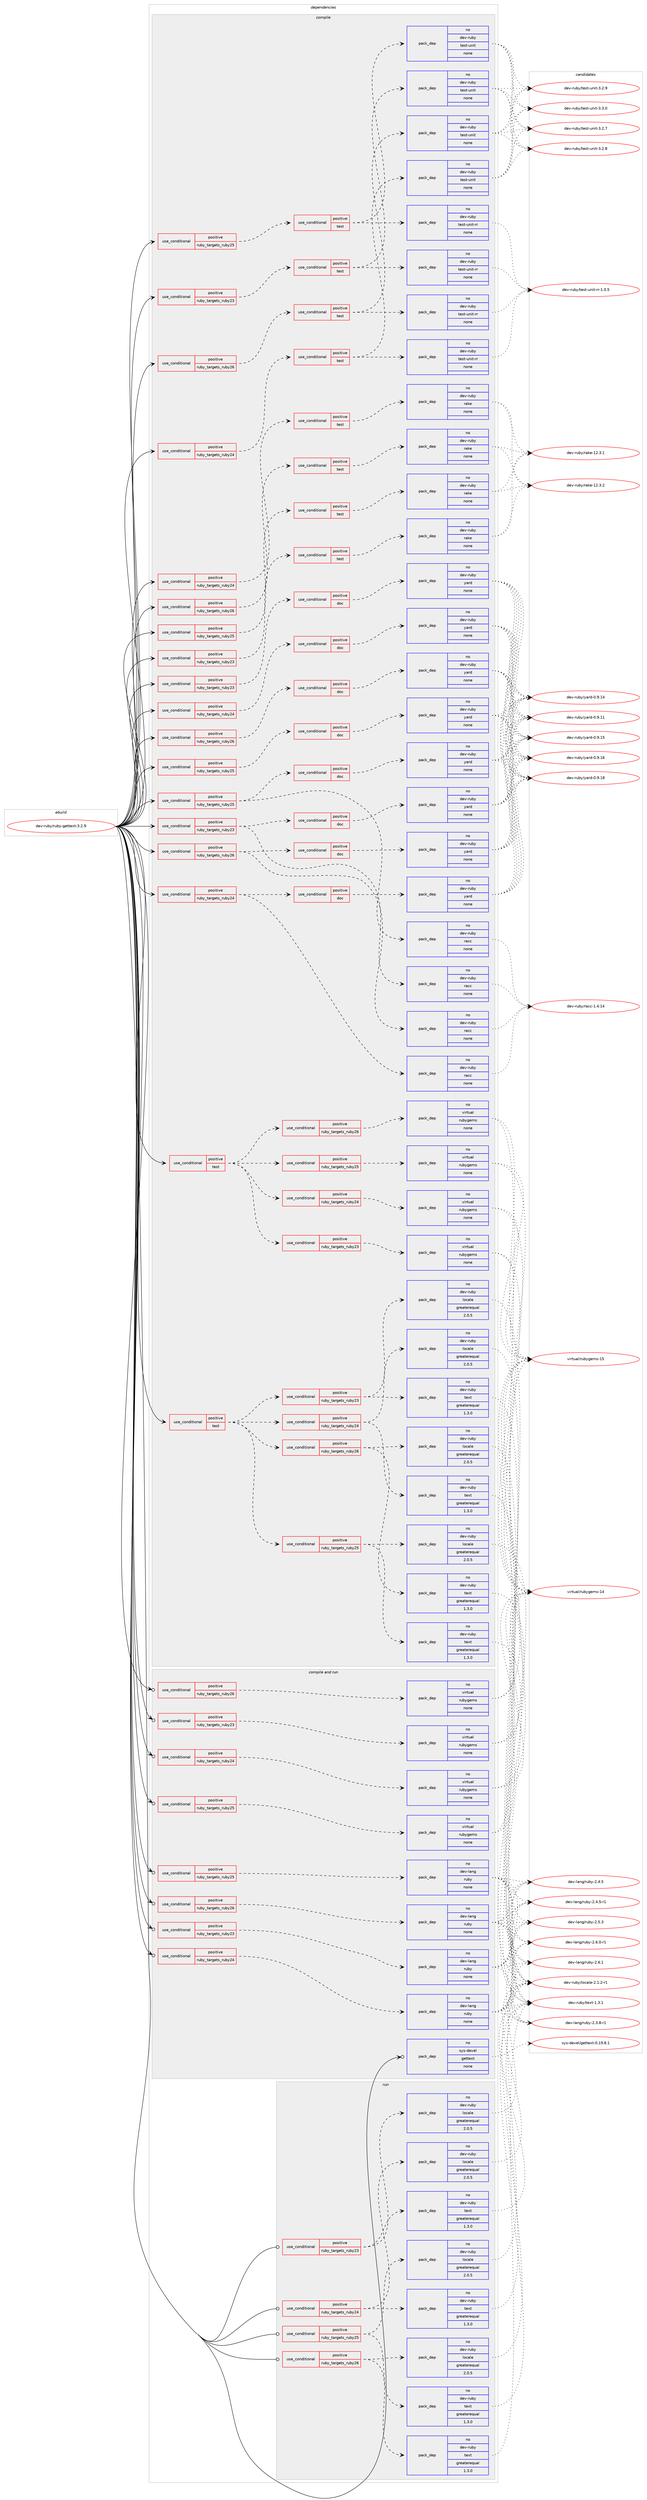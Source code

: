 digraph prolog {

# *************
# Graph options
# *************

newrank=true;
concentrate=true;
compound=true;
graph [rankdir=LR,fontname=Helvetica,fontsize=10,ranksep=1.5];#, ranksep=2.5, nodesep=0.2];
edge  [arrowhead=vee];
node  [fontname=Helvetica,fontsize=10];

# **********
# The ebuild
# **********

subgraph cluster_leftcol {
color=gray;
rank=same;
label=<<i>ebuild</i>>;
id [label="dev-ruby/ruby-gettext-3.2.9", color=red, width=4, href="../dev-ruby/ruby-gettext-3.2.9.svg"];
}

# ****************
# The dependencies
# ****************

subgraph cluster_midcol {
color=gray;
label=<<i>dependencies</i>>;
subgraph cluster_compile {
fillcolor="#eeeeee";
style=filled;
label=<<i>compile</i>>;
subgraph cond415112 {
dependency1522951 [label=<<TABLE BORDER="0" CELLBORDER="1" CELLSPACING="0" CELLPADDING="4"><TR><TD ROWSPAN="3" CELLPADDING="10">use_conditional</TD></TR><TR><TD>positive</TD></TR><TR><TD>ruby_targets_ruby23</TD></TR></TABLE>>, shape=none, color=red];
subgraph cond415113 {
dependency1522952 [label=<<TABLE BORDER="0" CELLBORDER="1" CELLSPACING="0" CELLPADDING="4"><TR><TD ROWSPAN="3" CELLPADDING="10">use_conditional</TD></TR><TR><TD>positive</TD></TR><TR><TD>doc</TD></TR></TABLE>>, shape=none, color=red];
subgraph pack1084333 {
dependency1522953 [label=<<TABLE BORDER="0" CELLBORDER="1" CELLSPACING="0" CELLPADDING="4" WIDTH="220"><TR><TD ROWSPAN="6" CELLPADDING="30">pack_dep</TD></TR><TR><TD WIDTH="110">no</TD></TR><TR><TD>dev-ruby</TD></TR><TR><TD>yard</TD></TR><TR><TD>none</TD></TR><TR><TD></TD></TR></TABLE>>, shape=none, color=blue];
}
dependency1522952:e -> dependency1522953:w [weight=20,style="dashed",arrowhead="vee"];
}
dependency1522951:e -> dependency1522952:w [weight=20,style="dashed",arrowhead="vee"];
}
id:e -> dependency1522951:w [weight=20,style="solid",arrowhead="vee"];
subgraph cond415114 {
dependency1522954 [label=<<TABLE BORDER="0" CELLBORDER="1" CELLSPACING="0" CELLPADDING="4"><TR><TD ROWSPAN="3" CELLPADDING="10">use_conditional</TD></TR><TR><TD>positive</TD></TR><TR><TD>ruby_targets_ruby23</TD></TR></TABLE>>, shape=none, color=red];
subgraph cond415115 {
dependency1522955 [label=<<TABLE BORDER="0" CELLBORDER="1" CELLSPACING="0" CELLPADDING="4"><TR><TD ROWSPAN="3" CELLPADDING="10">use_conditional</TD></TR><TR><TD>positive</TD></TR><TR><TD>doc</TD></TR></TABLE>>, shape=none, color=red];
subgraph pack1084334 {
dependency1522956 [label=<<TABLE BORDER="0" CELLBORDER="1" CELLSPACING="0" CELLPADDING="4" WIDTH="220"><TR><TD ROWSPAN="6" CELLPADDING="30">pack_dep</TD></TR><TR><TD WIDTH="110">no</TD></TR><TR><TD>dev-ruby</TD></TR><TR><TD>yard</TD></TR><TR><TD>none</TD></TR><TR><TD></TD></TR></TABLE>>, shape=none, color=blue];
}
dependency1522955:e -> dependency1522956:w [weight=20,style="dashed",arrowhead="vee"];
}
dependency1522954:e -> dependency1522955:w [weight=20,style="dashed",arrowhead="vee"];
subgraph pack1084335 {
dependency1522957 [label=<<TABLE BORDER="0" CELLBORDER="1" CELLSPACING="0" CELLPADDING="4" WIDTH="220"><TR><TD ROWSPAN="6" CELLPADDING="30">pack_dep</TD></TR><TR><TD WIDTH="110">no</TD></TR><TR><TD>dev-ruby</TD></TR><TR><TD>racc</TD></TR><TR><TD>none</TD></TR><TR><TD></TD></TR></TABLE>>, shape=none, color=blue];
}
dependency1522954:e -> dependency1522957:w [weight=20,style="dashed",arrowhead="vee"];
}
id:e -> dependency1522954:w [weight=20,style="solid",arrowhead="vee"];
subgraph cond415116 {
dependency1522958 [label=<<TABLE BORDER="0" CELLBORDER="1" CELLSPACING="0" CELLPADDING="4"><TR><TD ROWSPAN="3" CELLPADDING="10">use_conditional</TD></TR><TR><TD>positive</TD></TR><TR><TD>ruby_targets_ruby23</TD></TR></TABLE>>, shape=none, color=red];
subgraph cond415117 {
dependency1522959 [label=<<TABLE BORDER="0" CELLBORDER="1" CELLSPACING="0" CELLPADDING="4"><TR><TD ROWSPAN="3" CELLPADDING="10">use_conditional</TD></TR><TR><TD>positive</TD></TR><TR><TD>test</TD></TR></TABLE>>, shape=none, color=red];
subgraph pack1084336 {
dependency1522960 [label=<<TABLE BORDER="0" CELLBORDER="1" CELLSPACING="0" CELLPADDING="4" WIDTH="220"><TR><TD ROWSPAN="6" CELLPADDING="30">pack_dep</TD></TR><TR><TD WIDTH="110">no</TD></TR><TR><TD>dev-ruby</TD></TR><TR><TD>rake</TD></TR><TR><TD>none</TD></TR><TR><TD></TD></TR></TABLE>>, shape=none, color=blue];
}
dependency1522959:e -> dependency1522960:w [weight=20,style="dashed",arrowhead="vee"];
}
dependency1522958:e -> dependency1522959:w [weight=20,style="dashed",arrowhead="vee"];
}
id:e -> dependency1522958:w [weight=20,style="solid",arrowhead="vee"];
subgraph cond415118 {
dependency1522961 [label=<<TABLE BORDER="0" CELLBORDER="1" CELLSPACING="0" CELLPADDING="4"><TR><TD ROWSPAN="3" CELLPADDING="10">use_conditional</TD></TR><TR><TD>positive</TD></TR><TR><TD>ruby_targets_ruby23</TD></TR></TABLE>>, shape=none, color=red];
subgraph cond415119 {
dependency1522962 [label=<<TABLE BORDER="0" CELLBORDER="1" CELLSPACING="0" CELLPADDING="4"><TR><TD ROWSPAN="3" CELLPADDING="10">use_conditional</TD></TR><TR><TD>positive</TD></TR><TR><TD>test</TD></TR></TABLE>>, shape=none, color=red];
subgraph pack1084337 {
dependency1522963 [label=<<TABLE BORDER="0" CELLBORDER="1" CELLSPACING="0" CELLPADDING="4" WIDTH="220"><TR><TD ROWSPAN="6" CELLPADDING="30">pack_dep</TD></TR><TR><TD WIDTH="110">no</TD></TR><TR><TD>dev-ruby</TD></TR><TR><TD>test-unit</TD></TR><TR><TD>none</TD></TR><TR><TD></TD></TR></TABLE>>, shape=none, color=blue];
}
dependency1522962:e -> dependency1522963:w [weight=20,style="dashed",arrowhead="vee"];
subgraph pack1084338 {
dependency1522964 [label=<<TABLE BORDER="0" CELLBORDER="1" CELLSPACING="0" CELLPADDING="4" WIDTH="220"><TR><TD ROWSPAN="6" CELLPADDING="30">pack_dep</TD></TR><TR><TD WIDTH="110">no</TD></TR><TR><TD>dev-ruby</TD></TR><TR><TD>test-unit-rr</TD></TR><TR><TD>none</TD></TR><TR><TD></TD></TR></TABLE>>, shape=none, color=blue];
}
dependency1522962:e -> dependency1522964:w [weight=20,style="dashed",arrowhead="vee"];
}
dependency1522961:e -> dependency1522962:w [weight=20,style="dashed",arrowhead="vee"];
}
id:e -> dependency1522961:w [weight=20,style="solid",arrowhead="vee"];
subgraph cond415120 {
dependency1522965 [label=<<TABLE BORDER="0" CELLBORDER="1" CELLSPACING="0" CELLPADDING="4"><TR><TD ROWSPAN="3" CELLPADDING="10">use_conditional</TD></TR><TR><TD>positive</TD></TR><TR><TD>ruby_targets_ruby24</TD></TR></TABLE>>, shape=none, color=red];
subgraph cond415121 {
dependency1522966 [label=<<TABLE BORDER="0" CELLBORDER="1" CELLSPACING="0" CELLPADDING="4"><TR><TD ROWSPAN="3" CELLPADDING="10">use_conditional</TD></TR><TR><TD>positive</TD></TR><TR><TD>doc</TD></TR></TABLE>>, shape=none, color=red];
subgraph pack1084339 {
dependency1522967 [label=<<TABLE BORDER="0" CELLBORDER="1" CELLSPACING="0" CELLPADDING="4" WIDTH="220"><TR><TD ROWSPAN="6" CELLPADDING="30">pack_dep</TD></TR><TR><TD WIDTH="110">no</TD></TR><TR><TD>dev-ruby</TD></TR><TR><TD>yard</TD></TR><TR><TD>none</TD></TR><TR><TD></TD></TR></TABLE>>, shape=none, color=blue];
}
dependency1522966:e -> dependency1522967:w [weight=20,style="dashed",arrowhead="vee"];
}
dependency1522965:e -> dependency1522966:w [weight=20,style="dashed",arrowhead="vee"];
}
id:e -> dependency1522965:w [weight=20,style="solid",arrowhead="vee"];
subgraph cond415122 {
dependency1522968 [label=<<TABLE BORDER="0" CELLBORDER="1" CELLSPACING="0" CELLPADDING="4"><TR><TD ROWSPAN="3" CELLPADDING="10">use_conditional</TD></TR><TR><TD>positive</TD></TR><TR><TD>ruby_targets_ruby24</TD></TR></TABLE>>, shape=none, color=red];
subgraph cond415123 {
dependency1522969 [label=<<TABLE BORDER="0" CELLBORDER="1" CELLSPACING="0" CELLPADDING="4"><TR><TD ROWSPAN="3" CELLPADDING="10">use_conditional</TD></TR><TR><TD>positive</TD></TR><TR><TD>doc</TD></TR></TABLE>>, shape=none, color=red];
subgraph pack1084340 {
dependency1522970 [label=<<TABLE BORDER="0" CELLBORDER="1" CELLSPACING="0" CELLPADDING="4" WIDTH="220"><TR><TD ROWSPAN="6" CELLPADDING="30">pack_dep</TD></TR><TR><TD WIDTH="110">no</TD></TR><TR><TD>dev-ruby</TD></TR><TR><TD>yard</TD></TR><TR><TD>none</TD></TR><TR><TD></TD></TR></TABLE>>, shape=none, color=blue];
}
dependency1522969:e -> dependency1522970:w [weight=20,style="dashed",arrowhead="vee"];
}
dependency1522968:e -> dependency1522969:w [weight=20,style="dashed",arrowhead="vee"];
subgraph pack1084341 {
dependency1522971 [label=<<TABLE BORDER="0" CELLBORDER="1" CELLSPACING="0" CELLPADDING="4" WIDTH="220"><TR><TD ROWSPAN="6" CELLPADDING="30">pack_dep</TD></TR><TR><TD WIDTH="110">no</TD></TR><TR><TD>dev-ruby</TD></TR><TR><TD>racc</TD></TR><TR><TD>none</TD></TR><TR><TD></TD></TR></TABLE>>, shape=none, color=blue];
}
dependency1522968:e -> dependency1522971:w [weight=20,style="dashed",arrowhead="vee"];
}
id:e -> dependency1522968:w [weight=20,style="solid",arrowhead="vee"];
subgraph cond415124 {
dependency1522972 [label=<<TABLE BORDER="0" CELLBORDER="1" CELLSPACING="0" CELLPADDING="4"><TR><TD ROWSPAN="3" CELLPADDING="10">use_conditional</TD></TR><TR><TD>positive</TD></TR><TR><TD>ruby_targets_ruby24</TD></TR></TABLE>>, shape=none, color=red];
subgraph cond415125 {
dependency1522973 [label=<<TABLE BORDER="0" CELLBORDER="1" CELLSPACING="0" CELLPADDING="4"><TR><TD ROWSPAN="3" CELLPADDING="10">use_conditional</TD></TR><TR><TD>positive</TD></TR><TR><TD>test</TD></TR></TABLE>>, shape=none, color=red];
subgraph pack1084342 {
dependency1522974 [label=<<TABLE BORDER="0" CELLBORDER="1" CELLSPACING="0" CELLPADDING="4" WIDTH="220"><TR><TD ROWSPAN="6" CELLPADDING="30">pack_dep</TD></TR><TR><TD WIDTH="110">no</TD></TR><TR><TD>dev-ruby</TD></TR><TR><TD>rake</TD></TR><TR><TD>none</TD></TR><TR><TD></TD></TR></TABLE>>, shape=none, color=blue];
}
dependency1522973:e -> dependency1522974:w [weight=20,style="dashed",arrowhead="vee"];
}
dependency1522972:e -> dependency1522973:w [weight=20,style="dashed",arrowhead="vee"];
}
id:e -> dependency1522972:w [weight=20,style="solid",arrowhead="vee"];
subgraph cond415126 {
dependency1522975 [label=<<TABLE BORDER="0" CELLBORDER="1" CELLSPACING="0" CELLPADDING="4"><TR><TD ROWSPAN="3" CELLPADDING="10">use_conditional</TD></TR><TR><TD>positive</TD></TR><TR><TD>ruby_targets_ruby24</TD></TR></TABLE>>, shape=none, color=red];
subgraph cond415127 {
dependency1522976 [label=<<TABLE BORDER="0" CELLBORDER="1" CELLSPACING="0" CELLPADDING="4"><TR><TD ROWSPAN="3" CELLPADDING="10">use_conditional</TD></TR><TR><TD>positive</TD></TR><TR><TD>test</TD></TR></TABLE>>, shape=none, color=red];
subgraph pack1084343 {
dependency1522977 [label=<<TABLE BORDER="0" CELLBORDER="1" CELLSPACING="0" CELLPADDING="4" WIDTH="220"><TR><TD ROWSPAN="6" CELLPADDING="30">pack_dep</TD></TR><TR><TD WIDTH="110">no</TD></TR><TR><TD>dev-ruby</TD></TR><TR><TD>test-unit</TD></TR><TR><TD>none</TD></TR><TR><TD></TD></TR></TABLE>>, shape=none, color=blue];
}
dependency1522976:e -> dependency1522977:w [weight=20,style="dashed",arrowhead="vee"];
subgraph pack1084344 {
dependency1522978 [label=<<TABLE BORDER="0" CELLBORDER="1" CELLSPACING="0" CELLPADDING="4" WIDTH="220"><TR><TD ROWSPAN="6" CELLPADDING="30">pack_dep</TD></TR><TR><TD WIDTH="110">no</TD></TR><TR><TD>dev-ruby</TD></TR><TR><TD>test-unit-rr</TD></TR><TR><TD>none</TD></TR><TR><TD></TD></TR></TABLE>>, shape=none, color=blue];
}
dependency1522976:e -> dependency1522978:w [weight=20,style="dashed",arrowhead="vee"];
}
dependency1522975:e -> dependency1522976:w [weight=20,style="dashed",arrowhead="vee"];
}
id:e -> dependency1522975:w [weight=20,style="solid",arrowhead="vee"];
subgraph cond415128 {
dependency1522979 [label=<<TABLE BORDER="0" CELLBORDER="1" CELLSPACING="0" CELLPADDING="4"><TR><TD ROWSPAN="3" CELLPADDING="10">use_conditional</TD></TR><TR><TD>positive</TD></TR><TR><TD>ruby_targets_ruby25</TD></TR></TABLE>>, shape=none, color=red];
subgraph cond415129 {
dependency1522980 [label=<<TABLE BORDER="0" CELLBORDER="1" CELLSPACING="0" CELLPADDING="4"><TR><TD ROWSPAN="3" CELLPADDING="10">use_conditional</TD></TR><TR><TD>positive</TD></TR><TR><TD>doc</TD></TR></TABLE>>, shape=none, color=red];
subgraph pack1084345 {
dependency1522981 [label=<<TABLE BORDER="0" CELLBORDER="1" CELLSPACING="0" CELLPADDING="4" WIDTH="220"><TR><TD ROWSPAN="6" CELLPADDING="30">pack_dep</TD></TR><TR><TD WIDTH="110">no</TD></TR><TR><TD>dev-ruby</TD></TR><TR><TD>yard</TD></TR><TR><TD>none</TD></TR><TR><TD></TD></TR></TABLE>>, shape=none, color=blue];
}
dependency1522980:e -> dependency1522981:w [weight=20,style="dashed",arrowhead="vee"];
}
dependency1522979:e -> dependency1522980:w [weight=20,style="dashed",arrowhead="vee"];
}
id:e -> dependency1522979:w [weight=20,style="solid",arrowhead="vee"];
subgraph cond415130 {
dependency1522982 [label=<<TABLE BORDER="0" CELLBORDER="1" CELLSPACING="0" CELLPADDING="4"><TR><TD ROWSPAN="3" CELLPADDING="10">use_conditional</TD></TR><TR><TD>positive</TD></TR><TR><TD>ruby_targets_ruby25</TD></TR></TABLE>>, shape=none, color=red];
subgraph cond415131 {
dependency1522983 [label=<<TABLE BORDER="0" CELLBORDER="1" CELLSPACING="0" CELLPADDING="4"><TR><TD ROWSPAN="3" CELLPADDING="10">use_conditional</TD></TR><TR><TD>positive</TD></TR><TR><TD>doc</TD></TR></TABLE>>, shape=none, color=red];
subgraph pack1084346 {
dependency1522984 [label=<<TABLE BORDER="0" CELLBORDER="1" CELLSPACING="0" CELLPADDING="4" WIDTH="220"><TR><TD ROWSPAN="6" CELLPADDING="30">pack_dep</TD></TR><TR><TD WIDTH="110">no</TD></TR><TR><TD>dev-ruby</TD></TR><TR><TD>yard</TD></TR><TR><TD>none</TD></TR><TR><TD></TD></TR></TABLE>>, shape=none, color=blue];
}
dependency1522983:e -> dependency1522984:w [weight=20,style="dashed",arrowhead="vee"];
}
dependency1522982:e -> dependency1522983:w [weight=20,style="dashed",arrowhead="vee"];
subgraph pack1084347 {
dependency1522985 [label=<<TABLE BORDER="0" CELLBORDER="1" CELLSPACING="0" CELLPADDING="4" WIDTH="220"><TR><TD ROWSPAN="6" CELLPADDING="30">pack_dep</TD></TR><TR><TD WIDTH="110">no</TD></TR><TR><TD>dev-ruby</TD></TR><TR><TD>racc</TD></TR><TR><TD>none</TD></TR><TR><TD></TD></TR></TABLE>>, shape=none, color=blue];
}
dependency1522982:e -> dependency1522985:w [weight=20,style="dashed",arrowhead="vee"];
}
id:e -> dependency1522982:w [weight=20,style="solid",arrowhead="vee"];
subgraph cond415132 {
dependency1522986 [label=<<TABLE BORDER="0" CELLBORDER="1" CELLSPACING="0" CELLPADDING="4"><TR><TD ROWSPAN="3" CELLPADDING="10">use_conditional</TD></TR><TR><TD>positive</TD></TR><TR><TD>ruby_targets_ruby25</TD></TR></TABLE>>, shape=none, color=red];
subgraph cond415133 {
dependency1522987 [label=<<TABLE BORDER="0" CELLBORDER="1" CELLSPACING="0" CELLPADDING="4"><TR><TD ROWSPAN="3" CELLPADDING="10">use_conditional</TD></TR><TR><TD>positive</TD></TR><TR><TD>test</TD></TR></TABLE>>, shape=none, color=red];
subgraph pack1084348 {
dependency1522988 [label=<<TABLE BORDER="0" CELLBORDER="1" CELLSPACING="0" CELLPADDING="4" WIDTH="220"><TR><TD ROWSPAN="6" CELLPADDING="30">pack_dep</TD></TR><TR><TD WIDTH="110">no</TD></TR><TR><TD>dev-ruby</TD></TR><TR><TD>rake</TD></TR><TR><TD>none</TD></TR><TR><TD></TD></TR></TABLE>>, shape=none, color=blue];
}
dependency1522987:e -> dependency1522988:w [weight=20,style="dashed",arrowhead="vee"];
}
dependency1522986:e -> dependency1522987:w [weight=20,style="dashed",arrowhead="vee"];
}
id:e -> dependency1522986:w [weight=20,style="solid",arrowhead="vee"];
subgraph cond415134 {
dependency1522989 [label=<<TABLE BORDER="0" CELLBORDER="1" CELLSPACING="0" CELLPADDING="4"><TR><TD ROWSPAN="3" CELLPADDING="10">use_conditional</TD></TR><TR><TD>positive</TD></TR><TR><TD>ruby_targets_ruby25</TD></TR></TABLE>>, shape=none, color=red];
subgraph cond415135 {
dependency1522990 [label=<<TABLE BORDER="0" CELLBORDER="1" CELLSPACING="0" CELLPADDING="4"><TR><TD ROWSPAN="3" CELLPADDING="10">use_conditional</TD></TR><TR><TD>positive</TD></TR><TR><TD>test</TD></TR></TABLE>>, shape=none, color=red];
subgraph pack1084349 {
dependency1522991 [label=<<TABLE BORDER="0" CELLBORDER="1" CELLSPACING="0" CELLPADDING="4" WIDTH="220"><TR><TD ROWSPAN="6" CELLPADDING="30">pack_dep</TD></TR><TR><TD WIDTH="110">no</TD></TR><TR><TD>dev-ruby</TD></TR><TR><TD>test-unit</TD></TR><TR><TD>none</TD></TR><TR><TD></TD></TR></TABLE>>, shape=none, color=blue];
}
dependency1522990:e -> dependency1522991:w [weight=20,style="dashed",arrowhead="vee"];
subgraph pack1084350 {
dependency1522992 [label=<<TABLE BORDER="0" CELLBORDER="1" CELLSPACING="0" CELLPADDING="4" WIDTH="220"><TR><TD ROWSPAN="6" CELLPADDING="30">pack_dep</TD></TR><TR><TD WIDTH="110">no</TD></TR><TR><TD>dev-ruby</TD></TR><TR><TD>test-unit-rr</TD></TR><TR><TD>none</TD></TR><TR><TD></TD></TR></TABLE>>, shape=none, color=blue];
}
dependency1522990:e -> dependency1522992:w [weight=20,style="dashed",arrowhead="vee"];
}
dependency1522989:e -> dependency1522990:w [weight=20,style="dashed",arrowhead="vee"];
}
id:e -> dependency1522989:w [weight=20,style="solid",arrowhead="vee"];
subgraph cond415136 {
dependency1522993 [label=<<TABLE BORDER="0" CELLBORDER="1" CELLSPACING="0" CELLPADDING="4"><TR><TD ROWSPAN="3" CELLPADDING="10">use_conditional</TD></TR><TR><TD>positive</TD></TR><TR><TD>ruby_targets_ruby26</TD></TR></TABLE>>, shape=none, color=red];
subgraph cond415137 {
dependency1522994 [label=<<TABLE BORDER="0" CELLBORDER="1" CELLSPACING="0" CELLPADDING="4"><TR><TD ROWSPAN="3" CELLPADDING="10">use_conditional</TD></TR><TR><TD>positive</TD></TR><TR><TD>doc</TD></TR></TABLE>>, shape=none, color=red];
subgraph pack1084351 {
dependency1522995 [label=<<TABLE BORDER="0" CELLBORDER="1" CELLSPACING="0" CELLPADDING="4" WIDTH="220"><TR><TD ROWSPAN="6" CELLPADDING="30">pack_dep</TD></TR><TR><TD WIDTH="110">no</TD></TR><TR><TD>dev-ruby</TD></TR><TR><TD>yard</TD></TR><TR><TD>none</TD></TR><TR><TD></TD></TR></TABLE>>, shape=none, color=blue];
}
dependency1522994:e -> dependency1522995:w [weight=20,style="dashed",arrowhead="vee"];
}
dependency1522993:e -> dependency1522994:w [weight=20,style="dashed",arrowhead="vee"];
}
id:e -> dependency1522993:w [weight=20,style="solid",arrowhead="vee"];
subgraph cond415138 {
dependency1522996 [label=<<TABLE BORDER="0" CELLBORDER="1" CELLSPACING="0" CELLPADDING="4"><TR><TD ROWSPAN="3" CELLPADDING="10">use_conditional</TD></TR><TR><TD>positive</TD></TR><TR><TD>ruby_targets_ruby26</TD></TR></TABLE>>, shape=none, color=red];
subgraph cond415139 {
dependency1522997 [label=<<TABLE BORDER="0" CELLBORDER="1" CELLSPACING="0" CELLPADDING="4"><TR><TD ROWSPAN="3" CELLPADDING="10">use_conditional</TD></TR><TR><TD>positive</TD></TR><TR><TD>doc</TD></TR></TABLE>>, shape=none, color=red];
subgraph pack1084352 {
dependency1522998 [label=<<TABLE BORDER="0" CELLBORDER="1" CELLSPACING="0" CELLPADDING="4" WIDTH="220"><TR><TD ROWSPAN="6" CELLPADDING="30">pack_dep</TD></TR><TR><TD WIDTH="110">no</TD></TR><TR><TD>dev-ruby</TD></TR><TR><TD>yard</TD></TR><TR><TD>none</TD></TR><TR><TD></TD></TR></TABLE>>, shape=none, color=blue];
}
dependency1522997:e -> dependency1522998:w [weight=20,style="dashed",arrowhead="vee"];
}
dependency1522996:e -> dependency1522997:w [weight=20,style="dashed",arrowhead="vee"];
subgraph pack1084353 {
dependency1522999 [label=<<TABLE BORDER="0" CELLBORDER="1" CELLSPACING="0" CELLPADDING="4" WIDTH="220"><TR><TD ROWSPAN="6" CELLPADDING="30">pack_dep</TD></TR><TR><TD WIDTH="110">no</TD></TR><TR><TD>dev-ruby</TD></TR><TR><TD>racc</TD></TR><TR><TD>none</TD></TR><TR><TD></TD></TR></TABLE>>, shape=none, color=blue];
}
dependency1522996:e -> dependency1522999:w [weight=20,style="dashed",arrowhead="vee"];
}
id:e -> dependency1522996:w [weight=20,style="solid",arrowhead="vee"];
subgraph cond415140 {
dependency1523000 [label=<<TABLE BORDER="0" CELLBORDER="1" CELLSPACING="0" CELLPADDING="4"><TR><TD ROWSPAN="3" CELLPADDING="10">use_conditional</TD></TR><TR><TD>positive</TD></TR><TR><TD>ruby_targets_ruby26</TD></TR></TABLE>>, shape=none, color=red];
subgraph cond415141 {
dependency1523001 [label=<<TABLE BORDER="0" CELLBORDER="1" CELLSPACING="0" CELLPADDING="4"><TR><TD ROWSPAN="3" CELLPADDING="10">use_conditional</TD></TR><TR><TD>positive</TD></TR><TR><TD>test</TD></TR></TABLE>>, shape=none, color=red];
subgraph pack1084354 {
dependency1523002 [label=<<TABLE BORDER="0" CELLBORDER="1" CELLSPACING="0" CELLPADDING="4" WIDTH="220"><TR><TD ROWSPAN="6" CELLPADDING="30">pack_dep</TD></TR><TR><TD WIDTH="110">no</TD></TR><TR><TD>dev-ruby</TD></TR><TR><TD>rake</TD></TR><TR><TD>none</TD></TR><TR><TD></TD></TR></TABLE>>, shape=none, color=blue];
}
dependency1523001:e -> dependency1523002:w [weight=20,style="dashed",arrowhead="vee"];
}
dependency1523000:e -> dependency1523001:w [weight=20,style="dashed",arrowhead="vee"];
}
id:e -> dependency1523000:w [weight=20,style="solid",arrowhead="vee"];
subgraph cond415142 {
dependency1523003 [label=<<TABLE BORDER="0" CELLBORDER="1" CELLSPACING="0" CELLPADDING="4"><TR><TD ROWSPAN="3" CELLPADDING="10">use_conditional</TD></TR><TR><TD>positive</TD></TR><TR><TD>ruby_targets_ruby26</TD></TR></TABLE>>, shape=none, color=red];
subgraph cond415143 {
dependency1523004 [label=<<TABLE BORDER="0" CELLBORDER="1" CELLSPACING="0" CELLPADDING="4"><TR><TD ROWSPAN="3" CELLPADDING="10">use_conditional</TD></TR><TR><TD>positive</TD></TR><TR><TD>test</TD></TR></TABLE>>, shape=none, color=red];
subgraph pack1084355 {
dependency1523005 [label=<<TABLE BORDER="0" CELLBORDER="1" CELLSPACING="0" CELLPADDING="4" WIDTH="220"><TR><TD ROWSPAN="6" CELLPADDING="30">pack_dep</TD></TR><TR><TD WIDTH="110">no</TD></TR><TR><TD>dev-ruby</TD></TR><TR><TD>test-unit</TD></TR><TR><TD>none</TD></TR><TR><TD></TD></TR></TABLE>>, shape=none, color=blue];
}
dependency1523004:e -> dependency1523005:w [weight=20,style="dashed",arrowhead="vee"];
subgraph pack1084356 {
dependency1523006 [label=<<TABLE BORDER="0" CELLBORDER="1" CELLSPACING="0" CELLPADDING="4" WIDTH="220"><TR><TD ROWSPAN="6" CELLPADDING="30">pack_dep</TD></TR><TR><TD WIDTH="110">no</TD></TR><TR><TD>dev-ruby</TD></TR><TR><TD>test-unit-rr</TD></TR><TR><TD>none</TD></TR><TR><TD></TD></TR></TABLE>>, shape=none, color=blue];
}
dependency1523004:e -> dependency1523006:w [weight=20,style="dashed",arrowhead="vee"];
}
dependency1523003:e -> dependency1523004:w [weight=20,style="dashed",arrowhead="vee"];
}
id:e -> dependency1523003:w [weight=20,style="solid",arrowhead="vee"];
subgraph cond415144 {
dependency1523007 [label=<<TABLE BORDER="0" CELLBORDER="1" CELLSPACING="0" CELLPADDING="4"><TR><TD ROWSPAN="3" CELLPADDING="10">use_conditional</TD></TR><TR><TD>positive</TD></TR><TR><TD>test</TD></TR></TABLE>>, shape=none, color=red];
subgraph cond415145 {
dependency1523008 [label=<<TABLE BORDER="0" CELLBORDER="1" CELLSPACING="0" CELLPADDING="4"><TR><TD ROWSPAN="3" CELLPADDING="10">use_conditional</TD></TR><TR><TD>positive</TD></TR><TR><TD>ruby_targets_ruby23</TD></TR></TABLE>>, shape=none, color=red];
subgraph pack1084357 {
dependency1523009 [label=<<TABLE BORDER="0" CELLBORDER="1" CELLSPACING="0" CELLPADDING="4" WIDTH="220"><TR><TD ROWSPAN="6" CELLPADDING="30">pack_dep</TD></TR><TR><TD WIDTH="110">no</TD></TR><TR><TD>dev-ruby</TD></TR><TR><TD>locale</TD></TR><TR><TD>greaterequal</TD></TR><TR><TD>2.0.5</TD></TR></TABLE>>, shape=none, color=blue];
}
dependency1523008:e -> dependency1523009:w [weight=20,style="dashed",arrowhead="vee"];
subgraph pack1084358 {
dependency1523010 [label=<<TABLE BORDER="0" CELLBORDER="1" CELLSPACING="0" CELLPADDING="4" WIDTH="220"><TR><TD ROWSPAN="6" CELLPADDING="30">pack_dep</TD></TR><TR><TD WIDTH="110">no</TD></TR><TR><TD>dev-ruby</TD></TR><TR><TD>text</TD></TR><TR><TD>greaterequal</TD></TR><TR><TD>1.3.0</TD></TR></TABLE>>, shape=none, color=blue];
}
dependency1523008:e -> dependency1523010:w [weight=20,style="dashed",arrowhead="vee"];
}
dependency1523007:e -> dependency1523008:w [weight=20,style="dashed",arrowhead="vee"];
subgraph cond415146 {
dependency1523011 [label=<<TABLE BORDER="0" CELLBORDER="1" CELLSPACING="0" CELLPADDING="4"><TR><TD ROWSPAN="3" CELLPADDING="10">use_conditional</TD></TR><TR><TD>positive</TD></TR><TR><TD>ruby_targets_ruby24</TD></TR></TABLE>>, shape=none, color=red];
subgraph pack1084359 {
dependency1523012 [label=<<TABLE BORDER="0" CELLBORDER="1" CELLSPACING="0" CELLPADDING="4" WIDTH="220"><TR><TD ROWSPAN="6" CELLPADDING="30">pack_dep</TD></TR><TR><TD WIDTH="110">no</TD></TR><TR><TD>dev-ruby</TD></TR><TR><TD>locale</TD></TR><TR><TD>greaterequal</TD></TR><TR><TD>2.0.5</TD></TR></TABLE>>, shape=none, color=blue];
}
dependency1523011:e -> dependency1523012:w [weight=20,style="dashed",arrowhead="vee"];
subgraph pack1084360 {
dependency1523013 [label=<<TABLE BORDER="0" CELLBORDER="1" CELLSPACING="0" CELLPADDING="4" WIDTH="220"><TR><TD ROWSPAN="6" CELLPADDING="30">pack_dep</TD></TR><TR><TD WIDTH="110">no</TD></TR><TR><TD>dev-ruby</TD></TR><TR><TD>text</TD></TR><TR><TD>greaterequal</TD></TR><TR><TD>1.3.0</TD></TR></TABLE>>, shape=none, color=blue];
}
dependency1523011:e -> dependency1523013:w [weight=20,style="dashed",arrowhead="vee"];
}
dependency1523007:e -> dependency1523011:w [weight=20,style="dashed",arrowhead="vee"];
subgraph cond415147 {
dependency1523014 [label=<<TABLE BORDER="0" CELLBORDER="1" CELLSPACING="0" CELLPADDING="4"><TR><TD ROWSPAN="3" CELLPADDING="10">use_conditional</TD></TR><TR><TD>positive</TD></TR><TR><TD>ruby_targets_ruby25</TD></TR></TABLE>>, shape=none, color=red];
subgraph pack1084361 {
dependency1523015 [label=<<TABLE BORDER="0" CELLBORDER="1" CELLSPACING="0" CELLPADDING="4" WIDTH="220"><TR><TD ROWSPAN="6" CELLPADDING="30">pack_dep</TD></TR><TR><TD WIDTH="110">no</TD></TR><TR><TD>dev-ruby</TD></TR><TR><TD>locale</TD></TR><TR><TD>greaterequal</TD></TR><TR><TD>2.0.5</TD></TR></TABLE>>, shape=none, color=blue];
}
dependency1523014:e -> dependency1523015:w [weight=20,style="dashed",arrowhead="vee"];
subgraph pack1084362 {
dependency1523016 [label=<<TABLE BORDER="0" CELLBORDER="1" CELLSPACING="0" CELLPADDING="4" WIDTH="220"><TR><TD ROWSPAN="6" CELLPADDING="30">pack_dep</TD></TR><TR><TD WIDTH="110">no</TD></TR><TR><TD>dev-ruby</TD></TR><TR><TD>text</TD></TR><TR><TD>greaterequal</TD></TR><TR><TD>1.3.0</TD></TR></TABLE>>, shape=none, color=blue];
}
dependency1523014:e -> dependency1523016:w [weight=20,style="dashed",arrowhead="vee"];
}
dependency1523007:e -> dependency1523014:w [weight=20,style="dashed",arrowhead="vee"];
subgraph cond415148 {
dependency1523017 [label=<<TABLE BORDER="0" CELLBORDER="1" CELLSPACING="0" CELLPADDING="4"><TR><TD ROWSPAN="3" CELLPADDING="10">use_conditional</TD></TR><TR><TD>positive</TD></TR><TR><TD>ruby_targets_ruby26</TD></TR></TABLE>>, shape=none, color=red];
subgraph pack1084363 {
dependency1523018 [label=<<TABLE BORDER="0" CELLBORDER="1" CELLSPACING="0" CELLPADDING="4" WIDTH="220"><TR><TD ROWSPAN="6" CELLPADDING="30">pack_dep</TD></TR><TR><TD WIDTH="110">no</TD></TR><TR><TD>dev-ruby</TD></TR><TR><TD>locale</TD></TR><TR><TD>greaterequal</TD></TR><TR><TD>2.0.5</TD></TR></TABLE>>, shape=none, color=blue];
}
dependency1523017:e -> dependency1523018:w [weight=20,style="dashed",arrowhead="vee"];
subgraph pack1084364 {
dependency1523019 [label=<<TABLE BORDER="0" CELLBORDER="1" CELLSPACING="0" CELLPADDING="4" WIDTH="220"><TR><TD ROWSPAN="6" CELLPADDING="30">pack_dep</TD></TR><TR><TD WIDTH="110">no</TD></TR><TR><TD>dev-ruby</TD></TR><TR><TD>text</TD></TR><TR><TD>greaterequal</TD></TR><TR><TD>1.3.0</TD></TR></TABLE>>, shape=none, color=blue];
}
dependency1523017:e -> dependency1523019:w [weight=20,style="dashed",arrowhead="vee"];
}
dependency1523007:e -> dependency1523017:w [weight=20,style="dashed",arrowhead="vee"];
}
id:e -> dependency1523007:w [weight=20,style="solid",arrowhead="vee"];
subgraph cond415149 {
dependency1523020 [label=<<TABLE BORDER="0" CELLBORDER="1" CELLSPACING="0" CELLPADDING="4"><TR><TD ROWSPAN="3" CELLPADDING="10">use_conditional</TD></TR><TR><TD>positive</TD></TR><TR><TD>test</TD></TR></TABLE>>, shape=none, color=red];
subgraph cond415150 {
dependency1523021 [label=<<TABLE BORDER="0" CELLBORDER="1" CELLSPACING="0" CELLPADDING="4"><TR><TD ROWSPAN="3" CELLPADDING="10">use_conditional</TD></TR><TR><TD>positive</TD></TR><TR><TD>ruby_targets_ruby23</TD></TR></TABLE>>, shape=none, color=red];
subgraph pack1084365 {
dependency1523022 [label=<<TABLE BORDER="0" CELLBORDER="1" CELLSPACING="0" CELLPADDING="4" WIDTH="220"><TR><TD ROWSPAN="6" CELLPADDING="30">pack_dep</TD></TR><TR><TD WIDTH="110">no</TD></TR><TR><TD>virtual</TD></TR><TR><TD>rubygems</TD></TR><TR><TD>none</TD></TR><TR><TD></TD></TR></TABLE>>, shape=none, color=blue];
}
dependency1523021:e -> dependency1523022:w [weight=20,style="dashed",arrowhead="vee"];
}
dependency1523020:e -> dependency1523021:w [weight=20,style="dashed",arrowhead="vee"];
subgraph cond415151 {
dependency1523023 [label=<<TABLE BORDER="0" CELLBORDER="1" CELLSPACING="0" CELLPADDING="4"><TR><TD ROWSPAN="3" CELLPADDING="10">use_conditional</TD></TR><TR><TD>positive</TD></TR><TR><TD>ruby_targets_ruby24</TD></TR></TABLE>>, shape=none, color=red];
subgraph pack1084366 {
dependency1523024 [label=<<TABLE BORDER="0" CELLBORDER="1" CELLSPACING="0" CELLPADDING="4" WIDTH="220"><TR><TD ROWSPAN="6" CELLPADDING="30">pack_dep</TD></TR><TR><TD WIDTH="110">no</TD></TR><TR><TD>virtual</TD></TR><TR><TD>rubygems</TD></TR><TR><TD>none</TD></TR><TR><TD></TD></TR></TABLE>>, shape=none, color=blue];
}
dependency1523023:e -> dependency1523024:w [weight=20,style="dashed",arrowhead="vee"];
}
dependency1523020:e -> dependency1523023:w [weight=20,style="dashed",arrowhead="vee"];
subgraph cond415152 {
dependency1523025 [label=<<TABLE BORDER="0" CELLBORDER="1" CELLSPACING="0" CELLPADDING="4"><TR><TD ROWSPAN="3" CELLPADDING="10">use_conditional</TD></TR><TR><TD>positive</TD></TR><TR><TD>ruby_targets_ruby25</TD></TR></TABLE>>, shape=none, color=red];
subgraph pack1084367 {
dependency1523026 [label=<<TABLE BORDER="0" CELLBORDER="1" CELLSPACING="0" CELLPADDING="4" WIDTH="220"><TR><TD ROWSPAN="6" CELLPADDING="30">pack_dep</TD></TR><TR><TD WIDTH="110">no</TD></TR><TR><TD>virtual</TD></TR><TR><TD>rubygems</TD></TR><TR><TD>none</TD></TR><TR><TD></TD></TR></TABLE>>, shape=none, color=blue];
}
dependency1523025:e -> dependency1523026:w [weight=20,style="dashed",arrowhead="vee"];
}
dependency1523020:e -> dependency1523025:w [weight=20,style="dashed",arrowhead="vee"];
subgraph cond415153 {
dependency1523027 [label=<<TABLE BORDER="0" CELLBORDER="1" CELLSPACING="0" CELLPADDING="4"><TR><TD ROWSPAN="3" CELLPADDING="10">use_conditional</TD></TR><TR><TD>positive</TD></TR><TR><TD>ruby_targets_ruby26</TD></TR></TABLE>>, shape=none, color=red];
subgraph pack1084368 {
dependency1523028 [label=<<TABLE BORDER="0" CELLBORDER="1" CELLSPACING="0" CELLPADDING="4" WIDTH="220"><TR><TD ROWSPAN="6" CELLPADDING="30">pack_dep</TD></TR><TR><TD WIDTH="110">no</TD></TR><TR><TD>virtual</TD></TR><TR><TD>rubygems</TD></TR><TR><TD>none</TD></TR><TR><TD></TD></TR></TABLE>>, shape=none, color=blue];
}
dependency1523027:e -> dependency1523028:w [weight=20,style="dashed",arrowhead="vee"];
}
dependency1523020:e -> dependency1523027:w [weight=20,style="dashed",arrowhead="vee"];
}
id:e -> dependency1523020:w [weight=20,style="solid",arrowhead="vee"];
}
subgraph cluster_compileandrun {
fillcolor="#eeeeee";
style=filled;
label=<<i>compile and run</i>>;
subgraph cond415154 {
dependency1523029 [label=<<TABLE BORDER="0" CELLBORDER="1" CELLSPACING="0" CELLPADDING="4"><TR><TD ROWSPAN="3" CELLPADDING="10">use_conditional</TD></TR><TR><TD>positive</TD></TR><TR><TD>ruby_targets_ruby23</TD></TR></TABLE>>, shape=none, color=red];
subgraph pack1084369 {
dependency1523030 [label=<<TABLE BORDER="0" CELLBORDER="1" CELLSPACING="0" CELLPADDING="4" WIDTH="220"><TR><TD ROWSPAN="6" CELLPADDING="30">pack_dep</TD></TR><TR><TD WIDTH="110">no</TD></TR><TR><TD>dev-lang</TD></TR><TR><TD>ruby</TD></TR><TR><TD>none</TD></TR><TR><TD></TD></TR></TABLE>>, shape=none, color=blue];
}
dependency1523029:e -> dependency1523030:w [weight=20,style="dashed",arrowhead="vee"];
}
id:e -> dependency1523029:w [weight=20,style="solid",arrowhead="odotvee"];
subgraph cond415155 {
dependency1523031 [label=<<TABLE BORDER="0" CELLBORDER="1" CELLSPACING="0" CELLPADDING="4"><TR><TD ROWSPAN="3" CELLPADDING="10">use_conditional</TD></TR><TR><TD>positive</TD></TR><TR><TD>ruby_targets_ruby23</TD></TR></TABLE>>, shape=none, color=red];
subgraph pack1084370 {
dependency1523032 [label=<<TABLE BORDER="0" CELLBORDER="1" CELLSPACING="0" CELLPADDING="4" WIDTH="220"><TR><TD ROWSPAN="6" CELLPADDING="30">pack_dep</TD></TR><TR><TD WIDTH="110">no</TD></TR><TR><TD>virtual</TD></TR><TR><TD>rubygems</TD></TR><TR><TD>none</TD></TR><TR><TD></TD></TR></TABLE>>, shape=none, color=blue];
}
dependency1523031:e -> dependency1523032:w [weight=20,style="dashed",arrowhead="vee"];
}
id:e -> dependency1523031:w [weight=20,style="solid",arrowhead="odotvee"];
subgraph cond415156 {
dependency1523033 [label=<<TABLE BORDER="0" CELLBORDER="1" CELLSPACING="0" CELLPADDING="4"><TR><TD ROWSPAN="3" CELLPADDING="10">use_conditional</TD></TR><TR><TD>positive</TD></TR><TR><TD>ruby_targets_ruby24</TD></TR></TABLE>>, shape=none, color=red];
subgraph pack1084371 {
dependency1523034 [label=<<TABLE BORDER="0" CELLBORDER="1" CELLSPACING="0" CELLPADDING="4" WIDTH="220"><TR><TD ROWSPAN="6" CELLPADDING="30">pack_dep</TD></TR><TR><TD WIDTH="110">no</TD></TR><TR><TD>dev-lang</TD></TR><TR><TD>ruby</TD></TR><TR><TD>none</TD></TR><TR><TD></TD></TR></TABLE>>, shape=none, color=blue];
}
dependency1523033:e -> dependency1523034:w [weight=20,style="dashed",arrowhead="vee"];
}
id:e -> dependency1523033:w [weight=20,style="solid",arrowhead="odotvee"];
subgraph cond415157 {
dependency1523035 [label=<<TABLE BORDER="0" CELLBORDER="1" CELLSPACING="0" CELLPADDING="4"><TR><TD ROWSPAN="3" CELLPADDING="10">use_conditional</TD></TR><TR><TD>positive</TD></TR><TR><TD>ruby_targets_ruby24</TD></TR></TABLE>>, shape=none, color=red];
subgraph pack1084372 {
dependency1523036 [label=<<TABLE BORDER="0" CELLBORDER="1" CELLSPACING="0" CELLPADDING="4" WIDTH="220"><TR><TD ROWSPAN="6" CELLPADDING="30">pack_dep</TD></TR><TR><TD WIDTH="110">no</TD></TR><TR><TD>virtual</TD></TR><TR><TD>rubygems</TD></TR><TR><TD>none</TD></TR><TR><TD></TD></TR></TABLE>>, shape=none, color=blue];
}
dependency1523035:e -> dependency1523036:w [weight=20,style="dashed",arrowhead="vee"];
}
id:e -> dependency1523035:w [weight=20,style="solid",arrowhead="odotvee"];
subgraph cond415158 {
dependency1523037 [label=<<TABLE BORDER="0" CELLBORDER="1" CELLSPACING="0" CELLPADDING="4"><TR><TD ROWSPAN="3" CELLPADDING="10">use_conditional</TD></TR><TR><TD>positive</TD></TR><TR><TD>ruby_targets_ruby25</TD></TR></TABLE>>, shape=none, color=red];
subgraph pack1084373 {
dependency1523038 [label=<<TABLE BORDER="0" CELLBORDER="1" CELLSPACING="0" CELLPADDING="4" WIDTH="220"><TR><TD ROWSPAN="6" CELLPADDING="30">pack_dep</TD></TR><TR><TD WIDTH="110">no</TD></TR><TR><TD>dev-lang</TD></TR><TR><TD>ruby</TD></TR><TR><TD>none</TD></TR><TR><TD></TD></TR></TABLE>>, shape=none, color=blue];
}
dependency1523037:e -> dependency1523038:w [weight=20,style="dashed",arrowhead="vee"];
}
id:e -> dependency1523037:w [weight=20,style="solid",arrowhead="odotvee"];
subgraph cond415159 {
dependency1523039 [label=<<TABLE BORDER="0" CELLBORDER="1" CELLSPACING="0" CELLPADDING="4"><TR><TD ROWSPAN="3" CELLPADDING="10">use_conditional</TD></TR><TR><TD>positive</TD></TR><TR><TD>ruby_targets_ruby25</TD></TR></TABLE>>, shape=none, color=red];
subgraph pack1084374 {
dependency1523040 [label=<<TABLE BORDER="0" CELLBORDER="1" CELLSPACING="0" CELLPADDING="4" WIDTH="220"><TR><TD ROWSPAN="6" CELLPADDING="30">pack_dep</TD></TR><TR><TD WIDTH="110">no</TD></TR><TR><TD>virtual</TD></TR><TR><TD>rubygems</TD></TR><TR><TD>none</TD></TR><TR><TD></TD></TR></TABLE>>, shape=none, color=blue];
}
dependency1523039:e -> dependency1523040:w [weight=20,style="dashed",arrowhead="vee"];
}
id:e -> dependency1523039:w [weight=20,style="solid",arrowhead="odotvee"];
subgraph cond415160 {
dependency1523041 [label=<<TABLE BORDER="0" CELLBORDER="1" CELLSPACING="0" CELLPADDING="4"><TR><TD ROWSPAN="3" CELLPADDING="10">use_conditional</TD></TR><TR><TD>positive</TD></TR><TR><TD>ruby_targets_ruby26</TD></TR></TABLE>>, shape=none, color=red];
subgraph pack1084375 {
dependency1523042 [label=<<TABLE BORDER="0" CELLBORDER="1" CELLSPACING="0" CELLPADDING="4" WIDTH="220"><TR><TD ROWSPAN="6" CELLPADDING="30">pack_dep</TD></TR><TR><TD WIDTH="110">no</TD></TR><TR><TD>dev-lang</TD></TR><TR><TD>ruby</TD></TR><TR><TD>none</TD></TR><TR><TD></TD></TR></TABLE>>, shape=none, color=blue];
}
dependency1523041:e -> dependency1523042:w [weight=20,style="dashed",arrowhead="vee"];
}
id:e -> dependency1523041:w [weight=20,style="solid",arrowhead="odotvee"];
subgraph cond415161 {
dependency1523043 [label=<<TABLE BORDER="0" CELLBORDER="1" CELLSPACING="0" CELLPADDING="4"><TR><TD ROWSPAN="3" CELLPADDING="10">use_conditional</TD></TR><TR><TD>positive</TD></TR><TR><TD>ruby_targets_ruby26</TD></TR></TABLE>>, shape=none, color=red];
subgraph pack1084376 {
dependency1523044 [label=<<TABLE BORDER="0" CELLBORDER="1" CELLSPACING="0" CELLPADDING="4" WIDTH="220"><TR><TD ROWSPAN="6" CELLPADDING="30">pack_dep</TD></TR><TR><TD WIDTH="110">no</TD></TR><TR><TD>virtual</TD></TR><TR><TD>rubygems</TD></TR><TR><TD>none</TD></TR><TR><TD></TD></TR></TABLE>>, shape=none, color=blue];
}
dependency1523043:e -> dependency1523044:w [weight=20,style="dashed",arrowhead="vee"];
}
id:e -> dependency1523043:w [weight=20,style="solid",arrowhead="odotvee"];
subgraph pack1084377 {
dependency1523045 [label=<<TABLE BORDER="0" CELLBORDER="1" CELLSPACING="0" CELLPADDING="4" WIDTH="220"><TR><TD ROWSPAN="6" CELLPADDING="30">pack_dep</TD></TR><TR><TD WIDTH="110">no</TD></TR><TR><TD>sys-devel</TD></TR><TR><TD>gettext</TD></TR><TR><TD>none</TD></TR><TR><TD></TD></TR></TABLE>>, shape=none, color=blue];
}
id:e -> dependency1523045:w [weight=20,style="solid",arrowhead="odotvee"];
}
subgraph cluster_run {
fillcolor="#eeeeee";
style=filled;
label=<<i>run</i>>;
subgraph cond415162 {
dependency1523046 [label=<<TABLE BORDER="0" CELLBORDER="1" CELLSPACING="0" CELLPADDING="4"><TR><TD ROWSPAN="3" CELLPADDING="10">use_conditional</TD></TR><TR><TD>positive</TD></TR><TR><TD>ruby_targets_ruby23</TD></TR></TABLE>>, shape=none, color=red];
subgraph pack1084378 {
dependency1523047 [label=<<TABLE BORDER="0" CELLBORDER="1" CELLSPACING="0" CELLPADDING="4" WIDTH="220"><TR><TD ROWSPAN="6" CELLPADDING="30">pack_dep</TD></TR><TR><TD WIDTH="110">no</TD></TR><TR><TD>dev-ruby</TD></TR><TR><TD>locale</TD></TR><TR><TD>greaterequal</TD></TR><TR><TD>2.0.5</TD></TR></TABLE>>, shape=none, color=blue];
}
dependency1523046:e -> dependency1523047:w [weight=20,style="dashed",arrowhead="vee"];
subgraph pack1084379 {
dependency1523048 [label=<<TABLE BORDER="0" CELLBORDER="1" CELLSPACING="0" CELLPADDING="4" WIDTH="220"><TR><TD ROWSPAN="6" CELLPADDING="30">pack_dep</TD></TR><TR><TD WIDTH="110">no</TD></TR><TR><TD>dev-ruby</TD></TR><TR><TD>text</TD></TR><TR><TD>greaterequal</TD></TR><TR><TD>1.3.0</TD></TR></TABLE>>, shape=none, color=blue];
}
dependency1523046:e -> dependency1523048:w [weight=20,style="dashed",arrowhead="vee"];
}
id:e -> dependency1523046:w [weight=20,style="solid",arrowhead="odot"];
subgraph cond415163 {
dependency1523049 [label=<<TABLE BORDER="0" CELLBORDER="1" CELLSPACING="0" CELLPADDING="4"><TR><TD ROWSPAN="3" CELLPADDING="10">use_conditional</TD></TR><TR><TD>positive</TD></TR><TR><TD>ruby_targets_ruby24</TD></TR></TABLE>>, shape=none, color=red];
subgraph pack1084380 {
dependency1523050 [label=<<TABLE BORDER="0" CELLBORDER="1" CELLSPACING="0" CELLPADDING="4" WIDTH="220"><TR><TD ROWSPAN="6" CELLPADDING="30">pack_dep</TD></TR><TR><TD WIDTH="110">no</TD></TR><TR><TD>dev-ruby</TD></TR><TR><TD>locale</TD></TR><TR><TD>greaterequal</TD></TR><TR><TD>2.0.5</TD></TR></TABLE>>, shape=none, color=blue];
}
dependency1523049:e -> dependency1523050:w [weight=20,style="dashed",arrowhead="vee"];
subgraph pack1084381 {
dependency1523051 [label=<<TABLE BORDER="0" CELLBORDER="1" CELLSPACING="0" CELLPADDING="4" WIDTH="220"><TR><TD ROWSPAN="6" CELLPADDING="30">pack_dep</TD></TR><TR><TD WIDTH="110">no</TD></TR><TR><TD>dev-ruby</TD></TR><TR><TD>text</TD></TR><TR><TD>greaterequal</TD></TR><TR><TD>1.3.0</TD></TR></TABLE>>, shape=none, color=blue];
}
dependency1523049:e -> dependency1523051:w [weight=20,style="dashed",arrowhead="vee"];
}
id:e -> dependency1523049:w [weight=20,style="solid",arrowhead="odot"];
subgraph cond415164 {
dependency1523052 [label=<<TABLE BORDER="0" CELLBORDER="1" CELLSPACING="0" CELLPADDING="4"><TR><TD ROWSPAN="3" CELLPADDING="10">use_conditional</TD></TR><TR><TD>positive</TD></TR><TR><TD>ruby_targets_ruby25</TD></TR></TABLE>>, shape=none, color=red];
subgraph pack1084382 {
dependency1523053 [label=<<TABLE BORDER="0" CELLBORDER="1" CELLSPACING="0" CELLPADDING="4" WIDTH="220"><TR><TD ROWSPAN="6" CELLPADDING="30">pack_dep</TD></TR><TR><TD WIDTH="110">no</TD></TR><TR><TD>dev-ruby</TD></TR><TR><TD>locale</TD></TR><TR><TD>greaterequal</TD></TR><TR><TD>2.0.5</TD></TR></TABLE>>, shape=none, color=blue];
}
dependency1523052:e -> dependency1523053:w [weight=20,style="dashed",arrowhead="vee"];
subgraph pack1084383 {
dependency1523054 [label=<<TABLE BORDER="0" CELLBORDER="1" CELLSPACING="0" CELLPADDING="4" WIDTH="220"><TR><TD ROWSPAN="6" CELLPADDING="30">pack_dep</TD></TR><TR><TD WIDTH="110">no</TD></TR><TR><TD>dev-ruby</TD></TR><TR><TD>text</TD></TR><TR><TD>greaterequal</TD></TR><TR><TD>1.3.0</TD></TR></TABLE>>, shape=none, color=blue];
}
dependency1523052:e -> dependency1523054:w [weight=20,style="dashed",arrowhead="vee"];
}
id:e -> dependency1523052:w [weight=20,style="solid",arrowhead="odot"];
subgraph cond415165 {
dependency1523055 [label=<<TABLE BORDER="0" CELLBORDER="1" CELLSPACING="0" CELLPADDING="4"><TR><TD ROWSPAN="3" CELLPADDING="10">use_conditional</TD></TR><TR><TD>positive</TD></TR><TR><TD>ruby_targets_ruby26</TD></TR></TABLE>>, shape=none, color=red];
subgraph pack1084384 {
dependency1523056 [label=<<TABLE BORDER="0" CELLBORDER="1" CELLSPACING="0" CELLPADDING="4" WIDTH="220"><TR><TD ROWSPAN="6" CELLPADDING="30">pack_dep</TD></TR><TR><TD WIDTH="110">no</TD></TR><TR><TD>dev-ruby</TD></TR><TR><TD>locale</TD></TR><TR><TD>greaterequal</TD></TR><TR><TD>2.0.5</TD></TR></TABLE>>, shape=none, color=blue];
}
dependency1523055:e -> dependency1523056:w [weight=20,style="dashed",arrowhead="vee"];
subgraph pack1084385 {
dependency1523057 [label=<<TABLE BORDER="0" CELLBORDER="1" CELLSPACING="0" CELLPADDING="4" WIDTH="220"><TR><TD ROWSPAN="6" CELLPADDING="30">pack_dep</TD></TR><TR><TD WIDTH="110">no</TD></TR><TR><TD>dev-ruby</TD></TR><TR><TD>text</TD></TR><TR><TD>greaterequal</TD></TR><TR><TD>1.3.0</TD></TR></TABLE>>, shape=none, color=blue];
}
dependency1523055:e -> dependency1523057:w [weight=20,style="dashed",arrowhead="vee"];
}
id:e -> dependency1523055:w [weight=20,style="solid",arrowhead="odot"];
}
}

# **************
# The candidates
# **************

subgraph cluster_choices {
rank=same;
color=gray;
label=<<i>candidates</i>>;

subgraph choice1084333 {
color=black;
nodesep=1;
choice1001011184511411798121471219711410045484657464949 [label="dev-ruby/yard-0.9.11", color=red, width=4,href="../dev-ruby/yard-0.9.11.svg"];
choice1001011184511411798121471219711410045484657464952 [label="dev-ruby/yard-0.9.14", color=red, width=4,href="../dev-ruby/yard-0.9.14.svg"];
choice1001011184511411798121471219711410045484657464953 [label="dev-ruby/yard-0.9.15", color=red, width=4,href="../dev-ruby/yard-0.9.15.svg"];
choice1001011184511411798121471219711410045484657464954 [label="dev-ruby/yard-0.9.16", color=red, width=4,href="../dev-ruby/yard-0.9.16.svg"];
choice1001011184511411798121471219711410045484657464956 [label="dev-ruby/yard-0.9.18", color=red, width=4,href="../dev-ruby/yard-0.9.18.svg"];
dependency1522953:e -> choice1001011184511411798121471219711410045484657464949:w [style=dotted,weight="100"];
dependency1522953:e -> choice1001011184511411798121471219711410045484657464952:w [style=dotted,weight="100"];
dependency1522953:e -> choice1001011184511411798121471219711410045484657464953:w [style=dotted,weight="100"];
dependency1522953:e -> choice1001011184511411798121471219711410045484657464954:w [style=dotted,weight="100"];
dependency1522953:e -> choice1001011184511411798121471219711410045484657464956:w [style=dotted,weight="100"];
}
subgraph choice1084334 {
color=black;
nodesep=1;
choice1001011184511411798121471219711410045484657464949 [label="dev-ruby/yard-0.9.11", color=red, width=4,href="../dev-ruby/yard-0.9.11.svg"];
choice1001011184511411798121471219711410045484657464952 [label="dev-ruby/yard-0.9.14", color=red, width=4,href="../dev-ruby/yard-0.9.14.svg"];
choice1001011184511411798121471219711410045484657464953 [label="dev-ruby/yard-0.9.15", color=red, width=4,href="../dev-ruby/yard-0.9.15.svg"];
choice1001011184511411798121471219711410045484657464954 [label="dev-ruby/yard-0.9.16", color=red, width=4,href="../dev-ruby/yard-0.9.16.svg"];
choice1001011184511411798121471219711410045484657464956 [label="dev-ruby/yard-0.9.18", color=red, width=4,href="../dev-ruby/yard-0.9.18.svg"];
dependency1522956:e -> choice1001011184511411798121471219711410045484657464949:w [style=dotted,weight="100"];
dependency1522956:e -> choice1001011184511411798121471219711410045484657464952:w [style=dotted,weight="100"];
dependency1522956:e -> choice1001011184511411798121471219711410045484657464953:w [style=dotted,weight="100"];
dependency1522956:e -> choice1001011184511411798121471219711410045484657464954:w [style=dotted,weight="100"];
dependency1522956:e -> choice1001011184511411798121471219711410045484657464956:w [style=dotted,weight="100"];
}
subgraph choice1084335 {
color=black;
nodesep=1;
choice10010111845114117981214711497999945494652464952 [label="dev-ruby/racc-1.4.14", color=red, width=4,href="../dev-ruby/racc-1.4.14.svg"];
dependency1522957:e -> choice10010111845114117981214711497999945494652464952:w [style=dotted,weight="100"];
}
subgraph choice1084336 {
color=black;
nodesep=1;
choice1001011184511411798121471149710710145495046514649 [label="dev-ruby/rake-12.3.1", color=red, width=4,href="../dev-ruby/rake-12.3.1.svg"];
choice1001011184511411798121471149710710145495046514650 [label="dev-ruby/rake-12.3.2", color=red, width=4,href="../dev-ruby/rake-12.3.2.svg"];
dependency1522960:e -> choice1001011184511411798121471149710710145495046514649:w [style=dotted,weight="100"];
dependency1522960:e -> choice1001011184511411798121471149710710145495046514650:w [style=dotted,weight="100"];
}
subgraph choice1084337 {
color=black;
nodesep=1;
choice10010111845114117981214711610111511645117110105116455146504655 [label="dev-ruby/test-unit-3.2.7", color=red, width=4,href="../dev-ruby/test-unit-3.2.7.svg"];
choice10010111845114117981214711610111511645117110105116455146504656 [label="dev-ruby/test-unit-3.2.8", color=red, width=4,href="../dev-ruby/test-unit-3.2.8.svg"];
choice10010111845114117981214711610111511645117110105116455146504657 [label="dev-ruby/test-unit-3.2.9", color=red, width=4,href="../dev-ruby/test-unit-3.2.9.svg"];
choice10010111845114117981214711610111511645117110105116455146514648 [label="dev-ruby/test-unit-3.3.0", color=red, width=4,href="../dev-ruby/test-unit-3.3.0.svg"];
dependency1522963:e -> choice10010111845114117981214711610111511645117110105116455146504655:w [style=dotted,weight="100"];
dependency1522963:e -> choice10010111845114117981214711610111511645117110105116455146504656:w [style=dotted,weight="100"];
dependency1522963:e -> choice10010111845114117981214711610111511645117110105116455146504657:w [style=dotted,weight="100"];
dependency1522963:e -> choice10010111845114117981214711610111511645117110105116455146514648:w [style=dotted,weight="100"];
}
subgraph choice1084338 {
color=black;
nodesep=1;
choice1001011184511411798121471161011151164511711010511645114114454946484653 [label="dev-ruby/test-unit-rr-1.0.5", color=red, width=4,href="../dev-ruby/test-unit-rr-1.0.5.svg"];
dependency1522964:e -> choice1001011184511411798121471161011151164511711010511645114114454946484653:w [style=dotted,weight="100"];
}
subgraph choice1084339 {
color=black;
nodesep=1;
choice1001011184511411798121471219711410045484657464949 [label="dev-ruby/yard-0.9.11", color=red, width=4,href="../dev-ruby/yard-0.9.11.svg"];
choice1001011184511411798121471219711410045484657464952 [label="dev-ruby/yard-0.9.14", color=red, width=4,href="../dev-ruby/yard-0.9.14.svg"];
choice1001011184511411798121471219711410045484657464953 [label="dev-ruby/yard-0.9.15", color=red, width=4,href="../dev-ruby/yard-0.9.15.svg"];
choice1001011184511411798121471219711410045484657464954 [label="dev-ruby/yard-0.9.16", color=red, width=4,href="../dev-ruby/yard-0.9.16.svg"];
choice1001011184511411798121471219711410045484657464956 [label="dev-ruby/yard-0.9.18", color=red, width=4,href="../dev-ruby/yard-0.9.18.svg"];
dependency1522967:e -> choice1001011184511411798121471219711410045484657464949:w [style=dotted,weight="100"];
dependency1522967:e -> choice1001011184511411798121471219711410045484657464952:w [style=dotted,weight="100"];
dependency1522967:e -> choice1001011184511411798121471219711410045484657464953:w [style=dotted,weight="100"];
dependency1522967:e -> choice1001011184511411798121471219711410045484657464954:w [style=dotted,weight="100"];
dependency1522967:e -> choice1001011184511411798121471219711410045484657464956:w [style=dotted,weight="100"];
}
subgraph choice1084340 {
color=black;
nodesep=1;
choice1001011184511411798121471219711410045484657464949 [label="dev-ruby/yard-0.9.11", color=red, width=4,href="../dev-ruby/yard-0.9.11.svg"];
choice1001011184511411798121471219711410045484657464952 [label="dev-ruby/yard-0.9.14", color=red, width=4,href="../dev-ruby/yard-0.9.14.svg"];
choice1001011184511411798121471219711410045484657464953 [label="dev-ruby/yard-0.9.15", color=red, width=4,href="../dev-ruby/yard-0.9.15.svg"];
choice1001011184511411798121471219711410045484657464954 [label="dev-ruby/yard-0.9.16", color=red, width=4,href="../dev-ruby/yard-0.9.16.svg"];
choice1001011184511411798121471219711410045484657464956 [label="dev-ruby/yard-0.9.18", color=red, width=4,href="../dev-ruby/yard-0.9.18.svg"];
dependency1522970:e -> choice1001011184511411798121471219711410045484657464949:w [style=dotted,weight="100"];
dependency1522970:e -> choice1001011184511411798121471219711410045484657464952:w [style=dotted,weight="100"];
dependency1522970:e -> choice1001011184511411798121471219711410045484657464953:w [style=dotted,weight="100"];
dependency1522970:e -> choice1001011184511411798121471219711410045484657464954:w [style=dotted,weight="100"];
dependency1522970:e -> choice1001011184511411798121471219711410045484657464956:w [style=dotted,weight="100"];
}
subgraph choice1084341 {
color=black;
nodesep=1;
choice10010111845114117981214711497999945494652464952 [label="dev-ruby/racc-1.4.14", color=red, width=4,href="../dev-ruby/racc-1.4.14.svg"];
dependency1522971:e -> choice10010111845114117981214711497999945494652464952:w [style=dotted,weight="100"];
}
subgraph choice1084342 {
color=black;
nodesep=1;
choice1001011184511411798121471149710710145495046514649 [label="dev-ruby/rake-12.3.1", color=red, width=4,href="../dev-ruby/rake-12.3.1.svg"];
choice1001011184511411798121471149710710145495046514650 [label="dev-ruby/rake-12.3.2", color=red, width=4,href="../dev-ruby/rake-12.3.2.svg"];
dependency1522974:e -> choice1001011184511411798121471149710710145495046514649:w [style=dotted,weight="100"];
dependency1522974:e -> choice1001011184511411798121471149710710145495046514650:w [style=dotted,weight="100"];
}
subgraph choice1084343 {
color=black;
nodesep=1;
choice10010111845114117981214711610111511645117110105116455146504655 [label="dev-ruby/test-unit-3.2.7", color=red, width=4,href="../dev-ruby/test-unit-3.2.7.svg"];
choice10010111845114117981214711610111511645117110105116455146504656 [label="dev-ruby/test-unit-3.2.8", color=red, width=4,href="../dev-ruby/test-unit-3.2.8.svg"];
choice10010111845114117981214711610111511645117110105116455146504657 [label="dev-ruby/test-unit-3.2.9", color=red, width=4,href="../dev-ruby/test-unit-3.2.9.svg"];
choice10010111845114117981214711610111511645117110105116455146514648 [label="dev-ruby/test-unit-3.3.0", color=red, width=4,href="../dev-ruby/test-unit-3.3.0.svg"];
dependency1522977:e -> choice10010111845114117981214711610111511645117110105116455146504655:w [style=dotted,weight="100"];
dependency1522977:e -> choice10010111845114117981214711610111511645117110105116455146504656:w [style=dotted,weight="100"];
dependency1522977:e -> choice10010111845114117981214711610111511645117110105116455146504657:w [style=dotted,weight="100"];
dependency1522977:e -> choice10010111845114117981214711610111511645117110105116455146514648:w [style=dotted,weight="100"];
}
subgraph choice1084344 {
color=black;
nodesep=1;
choice1001011184511411798121471161011151164511711010511645114114454946484653 [label="dev-ruby/test-unit-rr-1.0.5", color=red, width=4,href="../dev-ruby/test-unit-rr-1.0.5.svg"];
dependency1522978:e -> choice1001011184511411798121471161011151164511711010511645114114454946484653:w [style=dotted,weight="100"];
}
subgraph choice1084345 {
color=black;
nodesep=1;
choice1001011184511411798121471219711410045484657464949 [label="dev-ruby/yard-0.9.11", color=red, width=4,href="../dev-ruby/yard-0.9.11.svg"];
choice1001011184511411798121471219711410045484657464952 [label="dev-ruby/yard-0.9.14", color=red, width=4,href="../dev-ruby/yard-0.9.14.svg"];
choice1001011184511411798121471219711410045484657464953 [label="dev-ruby/yard-0.9.15", color=red, width=4,href="../dev-ruby/yard-0.9.15.svg"];
choice1001011184511411798121471219711410045484657464954 [label="dev-ruby/yard-0.9.16", color=red, width=4,href="../dev-ruby/yard-0.9.16.svg"];
choice1001011184511411798121471219711410045484657464956 [label="dev-ruby/yard-0.9.18", color=red, width=4,href="../dev-ruby/yard-0.9.18.svg"];
dependency1522981:e -> choice1001011184511411798121471219711410045484657464949:w [style=dotted,weight="100"];
dependency1522981:e -> choice1001011184511411798121471219711410045484657464952:w [style=dotted,weight="100"];
dependency1522981:e -> choice1001011184511411798121471219711410045484657464953:w [style=dotted,weight="100"];
dependency1522981:e -> choice1001011184511411798121471219711410045484657464954:w [style=dotted,weight="100"];
dependency1522981:e -> choice1001011184511411798121471219711410045484657464956:w [style=dotted,weight="100"];
}
subgraph choice1084346 {
color=black;
nodesep=1;
choice1001011184511411798121471219711410045484657464949 [label="dev-ruby/yard-0.9.11", color=red, width=4,href="../dev-ruby/yard-0.9.11.svg"];
choice1001011184511411798121471219711410045484657464952 [label="dev-ruby/yard-0.9.14", color=red, width=4,href="../dev-ruby/yard-0.9.14.svg"];
choice1001011184511411798121471219711410045484657464953 [label="dev-ruby/yard-0.9.15", color=red, width=4,href="../dev-ruby/yard-0.9.15.svg"];
choice1001011184511411798121471219711410045484657464954 [label="dev-ruby/yard-0.9.16", color=red, width=4,href="../dev-ruby/yard-0.9.16.svg"];
choice1001011184511411798121471219711410045484657464956 [label="dev-ruby/yard-0.9.18", color=red, width=4,href="../dev-ruby/yard-0.9.18.svg"];
dependency1522984:e -> choice1001011184511411798121471219711410045484657464949:w [style=dotted,weight="100"];
dependency1522984:e -> choice1001011184511411798121471219711410045484657464952:w [style=dotted,weight="100"];
dependency1522984:e -> choice1001011184511411798121471219711410045484657464953:w [style=dotted,weight="100"];
dependency1522984:e -> choice1001011184511411798121471219711410045484657464954:w [style=dotted,weight="100"];
dependency1522984:e -> choice1001011184511411798121471219711410045484657464956:w [style=dotted,weight="100"];
}
subgraph choice1084347 {
color=black;
nodesep=1;
choice10010111845114117981214711497999945494652464952 [label="dev-ruby/racc-1.4.14", color=red, width=4,href="../dev-ruby/racc-1.4.14.svg"];
dependency1522985:e -> choice10010111845114117981214711497999945494652464952:w [style=dotted,weight="100"];
}
subgraph choice1084348 {
color=black;
nodesep=1;
choice1001011184511411798121471149710710145495046514649 [label="dev-ruby/rake-12.3.1", color=red, width=4,href="../dev-ruby/rake-12.3.1.svg"];
choice1001011184511411798121471149710710145495046514650 [label="dev-ruby/rake-12.3.2", color=red, width=4,href="../dev-ruby/rake-12.3.2.svg"];
dependency1522988:e -> choice1001011184511411798121471149710710145495046514649:w [style=dotted,weight="100"];
dependency1522988:e -> choice1001011184511411798121471149710710145495046514650:w [style=dotted,weight="100"];
}
subgraph choice1084349 {
color=black;
nodesep=1;
choice10010111845114117981214711610111511645117110105116455146504655 [label="dev-ruby/test-unit-3.2.7", color=red, width=4,href="../dev-ruby/test-unit-3.2.7.svg"];
choice10010111845114117981214711610111511645117110105116455146504656 [label="dev-ruby/test-unit-3.2.8", color=red, width=4,href="../dev-ruby/test-unit-3.2.8.svg"];
choice10010111845114117981214711610111511645117110105116455146504657 [label="dev-ruby/test-unit-3.2.9", color=red, width=4,href="../dev-ruby/test-unit-3.2.9.svg"];
choice10010111845114117981214711610111511645117110105116455146514648 [label="dev-ruby/test-unit-3.3.0", color=red, width=4,href="../dev-ruby/test-unit-3.3.0.svg"];
dependency1522991:e -> choice10010111845114117981214711610111511645117110105116455146504655:w [style=dotted,weight="100"];
dependency1522991:e -> choice10010111845114117981214711610111511645117110105116455146504656:w [style=dotted,weight="100"];
dependency1522991:e -> choice10010111845114117981214711610111511645117110105116455146504657:w [style=dotted,weight="100"];
dependency1522991:e -> choice10010111845114117981214711610111511645117110105116455146514648:w [style=dotted,weight="100"];
}
subgraph choice1084350 {
color=black;
nodesep=1;
choice1001011184511411798121471161011151164511711010511645114114454946484653 [label="dev-ruby/test-unit-rr-1.0.5", color=red, width=4,href="../dev-ruby/test-unit-rr-1.0.5.svg"];
dependency1522992:e -> choice1001011184511411798121471161011151164511711010511645114114454946484653:w [style=dotted,weight="100"];
}
subgraph choice1084351 {
color=black;
nodesep=1;
choice1001011184511411798121471219711410045484657464949 [label="dev-ruby/yard-0.9.11", color=red, width=4,href="../dev-ruby/yard-0.9.11.svg"];
choice1001011184511411798121471219711410045484657464952 [label="dev-ruby/yard-0.9.14", color=red, width=4,href="../dev-ruby/yard-0.9.14.svg"];
choice1001011184511411798121471219711410045484657464953 [label="dev-ruby/yard-0.9.15", color=red, width=4,href="../dev-ruby/yard-0.9.15.svg"];
choice1001011184511411798121471219711410045484657464954 [label="dev-ruby/yard-0.9.16", color=red, width=4,href="../dev-ruby/yard-0.9.16.svg"];
choice1001011184511411798121471219711410045484657464956 [label="dev-ruby/yard-0.9.18", color=red, width=4,href="../dev-ruby/yard-0.9.18.svg"];
dependency1522995:e -> choice1001011184511411798121471219711410045484657464949:w [style=dotted,weight="100"];
dependency1522995:e -> choice1001011184511411798121471219711410045484657464952:w [style=dotted,weight="100"];
dependency1522995:e -> choice1001011184511411798121471219711410045484657464953:w [style=dotted,weight="100"];
dependency1522995:e -> choice1001011184511411798121471219711410045484657464954:w [style=dotted,weight="100"];
dependency1522995:e -> choice1001011184511411798121471219711410045484657464956:w [style=dotted,weight="100"];
}
subgraph choice1084352 {
color=black;
nodesep=1;
choice1001011184511411798121471219711410045484657464949 [label="dev-ruby/yard-0.9.11", color=red, width=4,href="../dev-ruby/yard-0.9.11.svg"];
choice1001011184511411798121471219711410045484657464952 [label="dev-ruby/yard-0.9.14", color=red, width=4,href="../dev-ruby/yard-0.9.14.svg"];
choice1001011184511411798121471219711410045484657464953 [label="dev-ruby/yard-0.9.15", color=red, width=4,href="../dev-ruby/yard-0.9.15.svg"];
choice1001011184511411798121471219711410045484657464954 [label="dev-ruby/yard-0.9.16", color=red, width=4,href="../dev-ruby/yard-0.9.16.svg"];
choice1001011184511411798121471219711410045484657464956 [label="dev-ruby/yard-0.9.18", color=red, width=4,href="../dev-ruby/yard-0.9.18.svg"];
dependency1522998:e -> choice1001011184511411798121471219711410045484657464949:w [style=dotted,weight="100"];
dependency1522998:e -> choice1001011184511411798121471219711410045484657464952:w [style=dotted,weight="100"];
dependency1522998:e -> choice1001011184511411798121471219711410045484657464953:w [style=dotted,weight="100"];
dependency1522998:e -> choice1001011184511411798121471219711410045484657464954:w [style=dotted,weight="100"];
dependency1522998:e -> choice1001011184511411798121471219711410045484657464956:w [style=dotted,weight="100"];
}
subgraph choice1084353 {
color=black;
nodesep=1;
choice10010111845114117981214711497999945494652464952 [label="dev-ruby/racc-1.4.14", color=red, width=4,href="../dev-ruby/racc-1.4.14.svg"];
dependency1522999:e -> choice10010111845114117981214711497999945494652464952:w [style=dotted,weight="100"];
}
subgraph choice1084354 {
color=black;
nodesep=1;
choice1001011184511411798121471149710710145495046514649 [label="dev-ruby/rake-12.3.1", color=red, width=4,href="../dev-ruby/rake-12.3.1.svg"];
choice1001011184511411798121471149710710145495046514650 [label="dev-ruby/rake-12.3.2", color=red, width=4,href="../dev-ruby/rake-12.3.2.svg"];
dependency1523002:e -> choice1001011184511411798121471149710710145495046514649:w [style=dotted,weight="100"];
dependency1523002:e -> choice1001011184511411798121471149710710145495046514650:w [style=dotted,weight="100"];
}
subgraph choice1084355 {
color=black;
nodesep=1;
choice10010111845114117981214711610111511645117110105116455146504655 [label="dev-ruby/test-unit-3.2.7", color=red, width=4,href="../dev-ruby/test-unit-3.2.7.svg"];
choice10010111845114117981214711610111511645117110105116455146504656 [label="dev-ruby/test-unit-3.2.8", color=red, width=4,href="../dev-ruby/test-unit-3.2.8.svg"];
choice10010111845114117981214711610111511645117110105116455146504657 [label="dev-ruby/test-unit-3.2.9", color=red, width=4,href="../dev-ruby/test-unit-3.2.9.svg"];
choice10010111845114117981214711610111511645117110105116455146514648 [label="dev-ruby/test-unit-3.3.0", color=red, width=4,href="../dev-ruby/test-unit-3.3.0.svg"];
dependency1523005:e -> choice10010111845114117981214711610111511645117110105116455146504655:w [style=dotted,weight="100"];
dependency1523005:e -> choice10010111845114117981214711610111511645117110105116455146504656:w [style=dotted,weight="100"];
dependency1523005:e -> choice10010111845114117981214711610111511645117110105116455146504657:w [style=dotted,weight="100"];
dependency1523005:e -> choice10010111845114117981214711610111511645117110105116455146514648:w [style=dotted,weight="100"];
}
subgraph choice1084356 {
color=black;
nodesep=1;
choice1001011184511411798121471161011151164511711010511645114114454946484653 [label="dev-ruby/test-unit-rr-1.0.5", color=red, width=4,href="../dev-ruby/test-unit-rr-1.0.5.svg"];
dependency1523006:e -> choice1001011184511411798121471161011151164511711010511645114114454946484653:w [style=dotted,weight="100"];
}
subgraph choice1084357 {
color=black;
nodesep=1;
choice10010111845114117981214710811199971081014550464946504511449 [label="dev-ruby/locale-2.1.2-r1", color=red, width=4,href="../dev-ruby/locale-2.1.2-r1.svg"];
dependency1523009:e -> choice10010111845114117981214710811199971081014550464946504511449:w [style=dotted,weight="100"];
}
subgraph choice1084358 {
color=black;
nodesep=1;
choice100101118451141179812147116101120116454946514649 [label="dev-ruby/text-1.3.1", color=red, width=4,href="../dev-ruby/text-1.3.1.svg"];
dependency1523010:e -> choice100101118451141179812147116101120116454946514649:w [style=dotted,weight="100"];
}
subgraph choice1084359 {
color=black;
nodesep=1;
choice10010111845114117981214710811199971081014550464946504511449 [label="dev-ruby/locale-2.1.2-r1", color=red, width=4,href="../dev-ruby/locale-2.1.2-r1.svg"];
dependency1523012:e -> choice10010111845114117981214710811199971081014550464946504511449:w [style=dotted,weight="100"];
}
subgraph choice1084360 {
color=black;
nodesep=1;
choice100101118451141179812147116101120116454946514649 [label="dev-ruby/text-1.3.1", color=red, width=4,href="../dev-ruby/text-1.3.1.svg"];
dependency1523013:e -> choice100101118451141179812147116101120116454946514649:w [style=dotted,weight="100"];
}
subgraph choice1084361 {
color=black;
nodesep=1;
choice10010111845114117981214710811199971081014550464946504511449 [label="dev-ruby/locale-2.1.2-r1", color=red, width=4,href="../dev-ruby/locale-2.1.2-r1.svg"];
dependency1523015:e -> choice10010111845114117981214710811199971081014550464946504511449:w [style=dotted,weight="100"];
}
subgraph choice1084362 {
color=black;
nodesep=1;
choice100101118451141179812147116101120116454946514649 [label="dev-ruby/text-1.3.1", color=red, width=4,href="../dev-ruby/text-1.3.1.svg"];
dependency1523016:e -> choice100101118451141179812147116101120116454946514649:w [style=dotted,weight="100"];
}
subgraph choice1084363 {
color=black;
nodesep=1;
choice10010111845114117981214710811199971081014550464946504511449 [label="dev-ruby/locale-2.1.2-r1", color=red, width=4,href="../dev-ruby/locale-2.1.2-r1.svg"];
dependency1523018:e -> choice10010111845114117981214710811199971081014550464946504511449:w [style=dotted,weight="100"];
}
subgraph choice1084364 {
color=black;
nodesep=1;
choice100101118451141179812147116101120116454946514649 [label="dev-ruby/text-1.3.1", color=red, width=4,href="../dev-ruby/text-1.3.1.svg"];
dependency1523019:e -> choice100101118451141179812147116101120116454946514649:w [style=dotted,weight="100"];
}
subgraph choice1084365 {
color=black;
nodesep=1;
choice118105114116117971084711411798121103101109115454952 [label="virtual/rubygems-14", color=red, width=4,href="../virtual/rubygems-14.svg"];
choice118105114116117971084711411798121103101109115454953 [label="virtual/rubygems-15", color=red, width=4,href="../virtual/rubygems-15.svg"];
dependency1523022:e -> choice118105114116117971084711411798121103101109115454952:w [style=dotted,weight="100"];
dependency1523022:e -> choice118105114116117971084711411798121103101109115454953:w [style=dotted,weight="100"];
}
subgraph choice1084366 {
color=black;
nodesep=1;
choice118105114116117971084711411798121103101109115454952 [label="virtual/rubygems-14", color=red, width=4,href="../virtual/rubygems-14.svg"];
choice118105114116117971084711411798121103101109115454953 [label="virtual/rubygems-15", color=red, width=4,href="../virtual/rubygems-15.svg"];
dependency1523024:e -> choice118105114116117971084711411798121103101109115454952:w [style=dotted,weight="100"];
dependency1523024:e -> choice118105114116117971084711411798121103101109115454953:w [style=dotted,weight="100"];
}
subgraph choice1084367 {
color=black;
nodesep=1;
choice118105114116117971084711411798121103101109115454952 [label="virtual/rubygems-14", color=red, width=4,href="../virtual/rubygems-14.svg"];
choice118105114116117971084711411798121103101109115454953 [label="virtual/rubygems-15", color=red, width=4,href="../virtual/rubygems-15.svg"];
dependency1523026:e -> choice118105114116117971084711411798121103101109115454952:w [style=dotted,weight="100"];
dependency1523026:e -> choice118105114116117971084711411798121103101109115454953:w [style=dotted,weight="100"];
}
subgraph choice1084368 {
color=black;
nodesep=1;
choice118105114116117971084711411798121103101109115454952 [label="virtual/rubygems-14", color=red, width=4,href="../virtual/rubygems-14.svg"];
choice118105114116117971084711411798121103101109115454953 [label="virtual/rubygems-15", color=red, width=4,href="../virtual/rubygems-15.svg"];
dependency1523028:e -> choice118105114116117971084711411798121103101109115454952:w [style=dotted,weight="100"];
dependency1523028:e -> choice118105114116117971084711411798121103101109115454953:w [style=dotted,weight="100"];
}
subgraph choice1084369 {
color=black;
nodesep=1;
choice100101118451089711010347114117981214550465146564511449 [label="dev-lang/ruby-2.3.8-r1", color=red, width=4,href="../dev-lang/ruby-2.3.8-r1.svg"];
choice10010111845108971101034711411798121455046524653 [label="dev-lang/ruby-2.4.5", color=red, width=4,href="../dev-lang/ruby-2.4.5.svg"];
choice100101118451089711010347114117981214550465246534511449 [label="dev-lang/ruby-2.4.5-r1", color=red, width=4,href="../dev-lang/ruby-2.4.5-r1.svg"];
choice10010111845108971101034711411798121455046534651 [label="dev-lang/ruby-2.5.3", color=red, width=4,href="../dev-lang/ruby-2.5.3.svg"];
choice100101118451089711010347114117981214550465446484511449 [label="dev-lang/ruby-2.6.0-r1", color=red, width=4,href="../dev-lang/ruby-2.6.0-r1.svg"];
choice10010111845108971101034711411798121455046544649 [label="dev-lang/ruby-2.6.1", color=red, width=4,href="../dev-lang/ruby-2.6.1.svg"];
dependency1523030:e -> choice100101118451089711010347114117981214550465146564511449:w [style=dotted,weight="100"];
dependency1523030:e -> choice10010111845108971101034711411798121455046524653:w [style=dotted,weight="100"];
dependency1523030:e -> choice100101118451089711010347114117981214550465246534511449:w [style=dotted,weight="100"];
dependency1523030:e -> choice10010111845108971101034711411798121455046534651:w [style=dotted,weight="100"];
dependency1523030:e -> choice100101118451089711010347114117981214550465446484511449:w [style=dotted,weight="100"];
dependency1523030:e -> choice10010111845108971101034711411798121455046544649:w [style=dotted,weight="100"];
}
subgraph choice1084370 {
color=black;
nodesep=1;
choice118105114116117971084711411798121103101109115454952 [label="virtual/rubygems-14", color=red, width=4,href="../virtual/rubygems-14.svg"];
choice118105114116117971084711411798121103101109115454953 [label="virtual/rubygems-15", color=red, width=4,href="../virtual/rubygems-15.svg"];
dependency1523032:e -> choice118105114116117971084711411798121103101109115454952:w [style=dotted,weight="100"];
dependency1523032:e -> choice118105114116117971084711411798121103101109115454953:w [style=dotted,weight="100"];
}
subgraph choice1084371 {
color=black;
nodesep=1;
choice100101118451089711010347114117981214550465146564511449 [label="dev-lang/ruby-2.3.8-r1", color=red, width=4,href="../dev-lang/ruby-2.3.8-r1.svg"];
choice10010111845108971101034711411798121455046524653 [label="dev-lang/ruby-2.4.5", color=red, width=4,href="../dev-lang/ruby-2.4.5.svg"];
choice100101118451089711010347114117981214550465246534511449 [label="dev-lang/ruby-2.4.5-r1", color=red, width=4,href="../dev-lang/ruby-2.4.5-r1.svg"];
choice10010111845108971101034711411798121455046534651 [label="dev-lang/ruby-2.5.3", color=red, width=4,href="../dev-lang/ruby-2.5.3.svg"];
choice100101118451089711010347114117981214550465446484511449 [label="dev-lang/ruby-2.6.0-r1", color=red, width=4,href="../dev-lang/ruby-2.6.0-r1.svg"];
choice10010111845108971101034711411798121455046544649 [label="dev-lang/ruby-2.6.1", color=red, width=4,href="../dev-lang/ruby-2.6.1.svg"];
dependency1523034:e -> choice100101118451089711010347114117981214550465146564511449:w [style=dotted,weight="100"];
dependency1523034:e -> choice10010111845108971101034711411798121455046524653:w [style=dotted,weight="100"];
dependency1523034:e -> choice100101118451089711010347114117981214550465246534511449:w [style=dotted,weight="100"];
dependency1523034:e -> choice10010111845108971101034711411798121455046534651:w [style=dotted,weight="100"];
dependency1523034:e -> choice100101118451089711010347114117981214550465446484511449:w [style=dotted,weight="100"];
dependency1523034:e -> choice10010111845108971101034711411798121455046544649:w [style=dotted,weight="100"];
}
subgraph choice1084372 {
color=black;
nodesep=1;
choice118105114116117971084711411798121103101109115454952 [label="virtual/rubygems-14", color=red, width=4,href="../virtual/rubygems-14.svg"];
choice118105114116117971084711411798121103101109115454953 [label="virtual/rubygems-15", color=red, width=4,href="../virtual/rubygems-15.svg"];
dependency1523036:e -> choice118105114116117971084711411798121103101109115454952:w [style=dotted,weight="100"];
dependency1523036:e -> choice118105114116117971084711411798121103101109115454953:w [style=dotted,weight="100"];
}
subgraph choice1084373 {
color=black;
nodesep=1;
choice100101118451089711010347114117981214550465146564511449 [label="dev-lang/ruby-2.3.8-r1", color=red, width=4,href="../dev-lang/ruby-2.3.8-r1.svg"];
choice10010111845108971101034711411798121455046524653 [label="dev-lang/ruby-2.4.5", color=red, width=4,href="../dev-lang/ruby-2.4.5.svg"];
choice100101118451089711010347114117981214550465246534511449 [label="dev-lang/ruby-2.4.5-r1", color=red, width=4,href="../dev-lang/ruby-2.4.5-r1.svg"];
choice10010111845108971101034711411798121455046534651 [label="dev-lang/ruby-2.5.3", color=red, width=4,href="../dev-lang/ruby-2.5.3.svg"];
choice100101118451089711010347114117981214550465446484511449 [label="dev-lang/ruby-2.6.0-r1", color=red, width=4,href="../dev-lang/ruby-2.6.0-r1.svg"];
choice10010111845108971101034711411798121455046544649 [label="dev-lang/ruby-2.6.1", color=red, width=4,href="../dev-lang/ruby-2.6.1.svg"];
dependency1523038:e -> choice100101118451089711010347114117981214550465146564511449:w [style=dotted,weight="100"];
dependency1523038:e -> choice10010111845108971101034711411798121455046524653:w [style=dotted,weight="100"];
dependency1523038:e -> choice100101118451089711010347114117981214550465246534511449:w [style=dotted,weight="100"];
dependency1523038:e -> choice10010111845108971101034711411798121455046534651:w [style=dotted,weight="100"];
dependency1523038:e -> choice100101118451089711010347114117981214550465446484511449:w [style=dotted,weight="100"];
dependency1523038:e -> choice10010111845108971101034711411798121455046544649:w [style=dotted,weight="100"];
}
subgraph choice1084374 {
color=black;
nodesep=1;
choice118105114116117971084711411798121103101109115454952 [label="virtual/rubygems-14", color=red, width=4,href="../virtual/rubygems-14.svg"];
choice118105114116117971084711411798121103101109115454953 [label="virtual/rubygems-15", color=red, width=4,href="../virtual/rubygems-15.svg"];
dependency1523040:e -> choice118105114116117971084711411798121103101109115454952:w [style=dotted,weight="100"];
dependency1523040:e -> choice118105114116117971084711411798121103101109115454953:w [style=dotted,weight="100"];
}
subgraph choice1084375 {
color=black;
nodesep=1;
choice100101118451089711010347114117981214550465146564511449 [label="dev-lang/ruby-2.3.8-r1", color=red, width=4,href="../dev-lang/ruby-2.3.8-r1.svg"];
choice10010111845108971101034711411798121455046524653 [label="dev-lang/ruby-2.4.5", color=red, width=4,href="../dev-lang/ruby-2.4.5.svg"];
choice100101118451089711010347114117981214550465246534511449 [label="dev-lang/ruby-2.4.5-r1", color=red, width=4,href="../dev-lang/ruby-2.4.5-r1.svg"];
choice10010111845108971101034711411798121455046534651 [label="dev-lang/ruby-2.5.3", color=red, width=4,href="../dev-lang/ruby-2.5.3.svg"];
choice100101118451089711010347114117981214550465446484511449 [label="dev-lang/ruby-2.6.0-r1", color=red, width=4,href="../dev-lang/ruby-2.6.0-r1.svg"];
choice10010111845108971101034711411798121455046544649 [label="dev-lang/ruby-2.6.1", color=red, width=4,href="../dev-lang/ruby-2.6.1.svg"];
dependency1523042:e -> choice100101118451089711010347114117981214550465146564511449:w [style=dotted,weight="100"];
dependency1523042:e -> choice10010111845108971101034711411798121455046524653:w [style=dotted,weight="100"];
dependency1523042:e -> choice100101118451089711010347114117981214550465246534511449:w [style=dotted,weight="100"];
dependency1523042:e -> choice10010111845108971101034711411798121455046534651:w [style=dotted,weight="100"];
dependency1523042:e -> choice100101118451089711010347114117981214550465446484511449:w [style=dotted,weight="100"];
dependency1523042:e -> choice10010111845108971101034711411798121455046544649:w [style=dotted,weight="100"];
}
subgraph choice1084376 {
color=black;
nodesep=1;
choice118105114116117971084711411798121103101109115454952 [label="virtual/rubygems-14", color=red, width=4,href="../virtual/rubygems-14.svg"];
choice118105114116117971084711411798121103101109115454953 [label="virtual/rubygems-15", color=red, width=4,href="../virtual/rubygems-15.svg"];
dependency1523044:e -> choice118105114116117971084711411798121103101109115454952:w [style=dotted,weight="100"];
dependency1523044:e -> choice118105114116117971084711411798121103101109115454953:w [style=dotted,weight="100"];
}
subgraph choice1084377 {
color=black;
nodesep=1;
choice1151211154510010111810110847103101116116101120116454846495746564649 [label="sys-devel/gettext-0.19.8.1", color=red, width=4,href="../sys-devel/gettext-0.19.8.1.svg"];
dependency1523045:e -> choice1151211154510010111810110847103101116116101120116454846495746564649:w [style=dotted,weight="100"];
}
subgraph choice1084378 {
color=black;
nodesep=1;
choice10010111845114117981214710811199971081014550464946504511449 [label="dev-ruby/locale-2.1.2-r1", color=red, width=4,href="../dev-ruby/locale-2.1.2-r1.svg"];
dependency1523047:e -> choice10010111845114117981214710811199971081014550464946504511449:w [style=dotted,weight="100"];
}
subgraph choice1084379 {
color=black;
nodesep=1;
choice100101118451141179812147116101120116454946514649 [label="dev-ruby/text-1.3.1", color=red, width=4,href="../dev-ruby/text-1.3.1.svg"];
dependency1523048:e -> choice100101118451141179812147116101120116454946514649:w [style=dotted,weight="100"];
}
subgraph choice1084380 {
color=black;
nodesep=1;
choice10010111845114117981214710811199971081014550464946504511449 [label="dev-ruby/locale-2.1.2-r1", color=red, width=4,href="../dev-ruby/locale-2.1.2-r1.svg"];
dependency1523050:e -> choice10010111845114117981214710811199971081014550464946504511449:w [style=dotted,weight="100"];
}
subgraph choice1084381 {
color=black;
nodesep=1;
choice100101118451141179812147116101120116454946514649 [label="dev-ruby/text-1.3.1", color=red, width=4,href="../dev-ruby/text-1.3.1.svg"];
dependency1523051:e -> choice100101118451141179812147116101120116454946514649:w [style=dotted,weight="100"];
}
subgraph choice1084382 {
color=black;
nodesep=1;
choice10010111845114117981214710811199971081014550464946504511449 [label="dev-ruby/locale-2.1.2-r1", color=red, width=4,href="../dev-ruby/locale-2.1.2-r1.svg"];
dependency1523053:e -> choice10010111845114117981214710811199971081014550464946504511449:w [style=dotted,weight="100"];
}
subgraph choice1084383 {
color=black;
nodesep=1;
choice100101118451141179812147116101120116454946514649 [label="dev-ruby/text-1.3.1", color=red, width=4,href="../dev-ruby/text-1.3.1.svg"];
dependency1523054:e -> choice100101118451141179812147116101120116454946514649:w [style=dotted,weight="100"];
}
subgraph choice1084384 {
color=black;
nodesep=1;
choice10010111845114117981214710811199971081014550464946504511449 [label="dev-ruby/locale-2.1.2-r1", color=red, width=4,href="../dev-ruby/locale-2.1.2-r1.svg"];
dependency1523056:e -> choice10010111845114117981214710811199971081014550464946504511449:w [style=dotted,weight="100"];
}
subgraph choice1084385 {
color=black;
nodesep=1;
choice100101118451141179812147116101120116454946514649 [label="dev-ruby/text-1.3.1", color=red, width=4,href="../dev-ruby/text-1.3.1.svg"];
dependency1523057:e -> choice100101118451141179812147116101120116454946514649:w [style=dotted,weight="100"];
}
}

}
